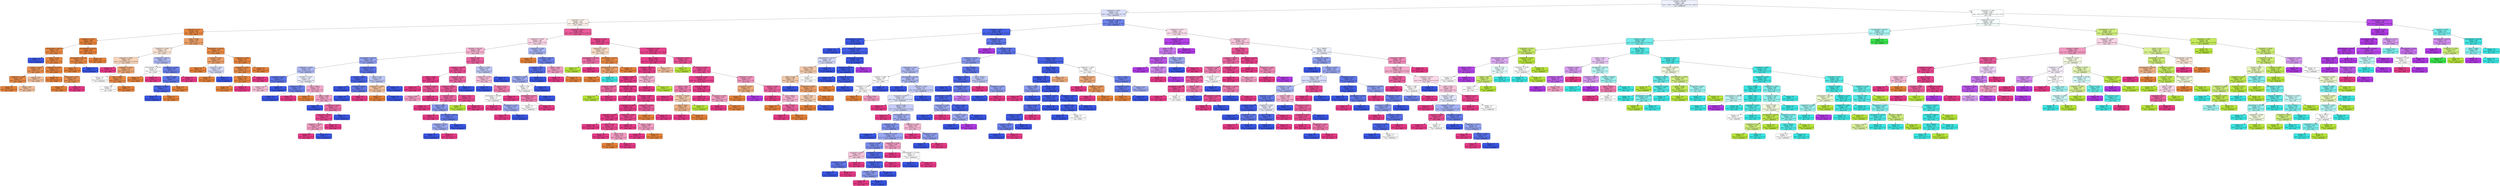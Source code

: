 digraph Tree {
node [shape=box, style="filled, rounded", color="black", fontname="helvetica"] ;
edge [fontname="helvetica"] ;
0 [label="perimeter <= 855.096\nentropy = 2.663\nsamples = 4255\nvalue = [1040.0, 709.0, 284.0, 804.0, 1728.0, 954.0, 1286.0]\nclass = DERMASON", fillcolor="#eff1fd"] ;
1 [label="shapefactor1 <= 0.007\nentropy = 1.773\nsamples = 2576\nvalue = [1024, 17, 0, 2, 1728, 176, 1173]\nclass = DERMASON", fillcolor="#dadffa"] ;
0 -> 1 [labeldistance=2.5, labelangle=45, headlabel="True"] ;
2 [label="aspectration <= 1.371\nentropy = 1.327\nsamples = 1248\nvalue = [996, 16, 0, 2, 112, 1, 873]\nclass = SEKER", fillcolor="#fcf1e9"] ;
1 -> 2 ;
3 [label="aspectration <= 1.31\nentropy = 0.294\nsamples = 592\nvalue = [948, 2, 0, 1, 20, 0, 16]\nclass = SEKER", fillcolor="#e68641"] ;
2 -> 3 ;
4 [label="shapefactor3 <= 0.778\nentropy = 0.062\nsamples = 493\nvalue = [822, 0, 0, 1, 3, 0, 1]\nclass = SEKER", fillcolor="#e5823a"] ;
3 -> 4 ;
5 [label="minoraxislength <= 186.172\nentropy = 0.344\nsamples = 52\nvalue = [81, 0, 0, 1, 2, 0, 1]\nclass = SEKER", fillcolor="#e68743"] ;
4 -> 5 ;
6 [label="entropy = 0.0\nsamples = 1\nvalue = [0, 0, 0, 0, 1, 0, 0]\nclass = DERMASON", fillcolor="#3956e5"] ;
5 -> 6 ;
7 [label="extent <= 0.749\nentropy = 0.279\nsamples = 51\nvalue = [81, 0, 0, 1, 1, 0, 1]\nclass = SEKER", fillcolor="#e68640"] ;
5 -> 7 ;
8 [label="roundness <= 0.953\nentropy = 0.614\nsamples = 10\nvalue = [16, 0, 0, 1, 1, 0, 0]\nclass = SEKER", fillcolor="#e89050"] ;
7 -> 8 ;
9 [label="shapefactor4 <= 0.998\nentropy = 0.353\nsamples = 8\nvalue = [14, 0, 0, 1, 0, 0, 0]\nclass = SEKER", fillcolor="#e78a47"] ;
8 -> 9 ;
10 [label="entropy = 0.0\nsamples = 6\nvalue = [12, 0, 0, 0, 0, 0, 0]\nclass = SEKER", fillcolor="#e58139"] ;
9 -> 10 ;
11 [label="entropy = 0.918\nsamples = 2\nvalue = [2, 0, 0, 1, 0, 0, 0]\nclass = SEKER", fillcolor="#f2c09c"] ;
9 -> 11 ;
12 [label="entropy = 0.918\nsamples = 2\nvalue = [2, 0, 0, 0, 1, 0, 0]\nclass = SEKER", fillcolor="#f2c09c"] ;
8 -> 12 ;
13 [label="shapefactor4 <= 0.999\nentropy = 0.113\nsamples = 41\nvalue = [65, 0, 0, 0, 0, 0, 1]\nclass = SEKER", fillcolor="#e5833c"] ;
7 -> 13 ;
14 [label="entropy = 0.0\nsamples = 35\nvalue = [57, 0, 0, 0, 0, 0, 0]\nclass = SEKER", fillcolor="#e58139"] ;
13 -> 14 ;
15 [label="shapefactor3 <= 0.774\nentropy = 0.503\nsamples = 6\nvalue = [8, 0, 0, 0, 0, 0, 1]\nclass = SEKER", fillcolor="#e89152"] ;
13 -> 15 ;
16 [label="entropy = 0.0\nsamples = 5\nvalue = [8, 0, 0, 0, 0, 0, 0]\nclass = SEKER", fillcolor="#e58139"] ;
15 -> 16 ;
17 [label="entropy = 0.0\nsamples = 1\nvalue = [0, 0, 0, 0, 0, 0, 1]\nclass = SIRA", fillcolor="#e53986"] ;
15 -> 17 ;
18 [label="minoraxislength <= 187.311\nentropy = 0.015\nsamples = 441\nvalue = [741, 0, 0, 0, 1, 0, 0]\nclass = SEKER", fillcolor="#e58139"] ;
4 -> 18 ;
19 [label="minoraxislength <= 187.289\nentropy = 0.297\nsamples = 13\nvalue = [18, 0, 0, 0, 1, 0, 0]\nclass = SEKER", fillcolor="#e68844"] ;
18 -> 19 ;
20 [label="entropy = 0.0\nsamples = 12\nvalue = [18, 0, 0, 0, 0, 0, 0]\nclass = SEKER", fillcolor="#e58139"] ;
19 -> 20 ;
21 [label="entropy = 0.0\nsamples = 1\nvalue = [0, 0, 0, 0, 1, 0, 0]\nclass = DERMASON", fillcolor="#3956e5"] ;
19 -> 21 ;
22 [label="entropy = 0.0\nsamples = 428\nvalue = [723, 0, 0, 0, 0, 0, 0]\nclass = SEKER", fillcolor="#e58139"] ;
18 -> 22 ;
23 [label="solidity <= 0.989\nentropy = 1.014\nsamples = 99\nvalue = [126, 2, 0, 0, 17, 0, 15]\nclass = SEKER", fillcolor="#eb9f68"] ;
3 -> 23 ;
24 [label="shapefactor2 <= 0.002\nentropy = 1.742\nsamples = 26\nvalue = [19, 2, 0, 0, 12, 0, 12]\nclass = SEKER", fillcolor="#f9e4d5"] ;
23 -> 24 ;
25 [label="compactness <= 0.856\nentropy = 1.472\nsamples = 14\nvalue = [14.0, 2.0, 0.0, 0.0, 1.0, 0.0, 8.0]\nclass = SEKER", fillcolor="#f6d3b9"] ;
24 -> 25 ;
26 [label="entropy = 0.0\nsamples = 3\nvalue = [0, 0, 0, 0, 0, 0, 6]\nclass = SIRA", fillcolor="#e53986"] ;
25 -> 26 ;
27 [label="shapefactor4 <= 0.995\nentropy = 1.232\nsamples = 11\nvalue = [14, 2, 0, 0, 1, 0, 2]\nclass = SEKER", fillcolor="#eda673"] ;
25 -> 27 ;
28 [label="entropy = 1.0\nsamples = 2\nvalue = [0, 2, 0, 0, 0, 0, 2]\nclass = BARBUNYA", fillcolor="#ffffff"] ;
27 -> 28 ;
29 [label="area <= 41246.0\nentropy = 0.353\nsamples = 9\nvalue = [14, 0, 0, 0, 1, 0, 0]\nclass = SEKER", fillcolor="#e78a47"] ;
27 -> 29 ;
30 [label="entropy = 1.0\nsamples = 2\nvalue = [1, 0, 0, 0, 1, 0, 0]\nclass = SEKER", fillcolor="#ffffff"] ;
29 -> 30 ;
31 [label="entropy = 0.0\nsamples = 7\nvalue = [13, 0, 0, 0, 0, 0, 0]\nclass = SEKER", fillcolor="#e58139"] ;
29 -> 31 ;
32 [label="convexarea <= 37257.0\nentropy = 1.439\nsamples = 12\nvalue = [5, 0, 0, 0, 11, 0, 4]\nclass = DERMASON", fillcolor="#b0bbf5"] ;
24 -> 32 ;
33 [label="minoraxislength <= 185.39\nentropy = 1.0\nsamples = 4\nvalue = [3, 0, 0, 0, 0, 0, 3]\nclass = SEKER", fillcolor="#ffffff"] ;
32 -> 33 ;
34 [label="entropy = 0.0\nsamples = 1\nvalue = [3, 0, 0, 0, 0, 0, 0]\nclass = SEKER", fillcolor="#e58139"] ;
33 -> 34 ;
35 [label="entropy = 0.0\nsamples = 3\nvalue = [0, 0, 0, 0, 0, 0, 3]\nclass = SIRA", fillcolor="#e53986"] ;
33 -> 35 ;
36 [label="shapefactor3 <= 0.756\nentropy = 0.946\nsamples = 8\nvalue = [2, 0, 0, 0, 11, 0, 1]\nclass = DERMASON", fillcolor="#6b80ec"] ;
32 -> 36 ;
37 [label="solidity <= 0.989\nentropy = 0.619\nsamples = 7\nvalue = [2, 0, 0, 0, 11, 0, 0]\nclass = DERMASON", fillcolor="#5d75ea"] ;
36 -> 37 ;
38 [label="perimeter <= 734.632\nentropy = 0.414\nsamples = 6\nvalue = [1, 0, 0, 0, 11, 0, 0]\nclass = DERMASON", fillcolor="#4b65e7"] ;
37 -> 38 ;
39 [label="entropy = 0.0\nsamples = 5\nvalue = [0, 0, 0, 0, 11, 0, 0]\nclass = DERMASON", fillcolor="#3956e5"] ;
38 -> 39 ;
40 [label="entropy = 0.0\nsamples = 1\nvalue = [1, 0, 0, 0, 0, 0, 0]\nclass = SEKER", fillcolor="#e58139"] ;
38 -> 40 ;
41 [label="entropy = 0.0\nsamples = 1\nvalue = [1, 0, 0, 0, 0, 0, 0]\nclass = SEKER", fillcolor="#e58139"] ;
37 -> 41 ;
42 [label="entropy = 0.0\nsamples = 1\nvalue = [0, 0, 0, 0, 0, 0, 1]\nclass = SIRA", fillcolor="#e53986"] ;
36 -> 42 ;
43 [label="equivdiameter <= 222.163\nentropy = 0.431\nsamples = 73\nvalue = [107, 0, 0, 0, 5, 0, 3]\nclass = SEKER", fillcolor="#e78a47"] ;
23 -> 43 ;
44 [label="roundness <= 0.937\nentropy = 0.722\nsamples = 17\nvalue = [20, 0, 0, 0, 5, 0, 0]\nclass = SEKER", fillcolor="#eca06a"] ;
43 -> 44 ;
45 [label="entropy = 0.0\nsamples = 9\nvalue = [16, 0, 0, 0, 0, 0, 0]\nclass = SEKER", fillcolor="#e58139"] ;
44 -> 45 ;
46 [label="eccentricity <= 0.661\nentropy = 0.991\nsamples = 8\nvalue = [4, 0, 0, 0, 5, 0, 0]\nclass = DERMASON", fillcolor="#d7ddfa"] ;
44 -> 46 ;
47 [label="entropy = 0.0\nsamples = 4\nvalue = [4, 0, 0, 0, 0, 0, 0]\nclass = SEKER", fillcolor="#e58139"] ;
46 -> 47 ;
48 [label="entropy = 0.0\nsamples = 4\nvalue = [0, 0, 0, 0, 5, 0, 0]\nclass = DERMASON", fillcolor="#3956e5"] ;
46 -> 48 ;
49 [label="compactness <= 0.863\nentropy = 0.211\nsamples = 56\nvalue = [87, 0, 0, 0, 0, 0, 3]\nclass = SEKER", fillcolor="#e68540"] ;
43 -> 49 ;
50 [label="compactness <= 0.863\nentropy = 0.384\nsamples = 25\nvalue = [37, 0, 0, 0, 0, 0, 3]\nclass = SEKER", fillcolor="#e78b49"] ;
49 -> 50 ;
51 [label="extent <= 0.797\nentropy = 0.176\nsamples = 23\nvalue = [37, 0, 0, 0, 0, 0, 1]\nclass = SEKER", fillcolor="#e6843e"] ;
50 -> 51 ;
52 [label="entropy = 0.0\nsamples = 22\nvalue = [37, 0, 0, 0, 0, 0, 0]\nclass = SEKER", fillcolor="#e58139"] ;
51 -> 52 ;
53 [label="entropy = 0.0\nsamples = 1\nvalue = [0, 0, 0, 0, 0, 0, 1]\nclass = SIRA", fillcolor="#e53986"] ;
51 -> 53 ;
54 [label="entropy = 0.0\nsamples = 2\nvalue = [0, 0, 0, 0, 0, 0, 2]\nclass = SIRA", fillcolor="#e53986"] ;
50 -> 54 ;
55 [label="entropy = 0.0\nsamples = 31\nvalue = [50, 0, 0, 0, 0, 0, 0]\nclass = SEKER", fillcolor="#e58139"] ;
49 -> 55 ;
56 [label="convexarea <= 42561.0\nentropy = 0.832\nsamples = 656\nvalue = [48.0, 14.0, 0.0, 1.0, 92.0, 1.0, 857.0]\nclass = SIRA", fillcolor="#e95b9a"] ;
2 -> 56 ;
57 [label="shapefactor4 <= 0.998\nentropy = 1.281\nsamples = 148\nvalue = [13, 1, 0, 0, 92, 0, 122]\nclass = SIRA", fillcolor="#f9d3e4"] ;
56 -> 57 ;
58 [label="perimeter <= 745.339\nentropy = 1.098\nsamples = 124\nvalue = [3, 1, 0, 0, 70, 0, 117]\nclass = SIRA", fillcolor="#f5b2d0"] ;
57 -> 58 ;
59 [label="equivdiameter <= 225.629\nentropy = 1.081\nsamples = 49\nvalue = [3, 0, 0, 0, 52, 0, 22]\nclass = DERMASON", fillcolor="#93a3f1"] ;
58 -> 59 ;
60 [label="compactness <= 0.833\nentropy = 1.059\nsamples = 36\nvalue = [1, 0, 0, 0, 36, 0, 21]\nclass = DERMASON", fillcolor="#afbaf4"] ;
59 -> 60 ;
61 [label="compactness <= 0.825\nentropy = 0.629\nsamples = 9\nvalue = [0, 0, 0, 0, 16, 0, 3]\nclass = DERMASON", fillcolor="#5e76ea"] ;
60 -> 61 ;
62 [label="entropy = 0.971\nsamples = 2\nvalue = [0, 0, 0, 0, 2, 0, 3]\nclass = SIRA", fillcolor="#f6bdd7"] ;
61 -> 62 ;
63 [label="entropy = 0.0\nsamples = 7\nvalue = [0, 0, 0, 0, 14, 0, 0]\nclass = DERMASON", fillcolor="#3956e5"] ;
61 -> 63 ;
64 [label="perimeter <= 727.012\nentropy = 1.144\nsamples = 27\nvalue = [1, 0, 0, 0, 20, 0, 18]\nclass = DERMASON", fillcolor="#eceffd"] ;
60 -> 64 ;
65 [label="shapefactor3 <= 0.727\nentropy = 0.722\nsamples = 11\nvalue = [0, 0, 0, 0, 12, 0, 3]\nclass = DERMASON", fillcolor="#6a80ec"] ;
64 -> 65 ;
66 [label="entropy = 0.0\nsamples = 10\nvalue = [0, 0, 0, 0, 12, 0, 0]\nclass = DERMASON", fillcolor="#3956e5"] ;
65 -> 66 ;
67 [label="entropy = 0.0\nsamples = 1\nvalue = [0, 0, 0, 0, 0, 0, 3]\nclass = SIRA", fillcolor="#e53986"] ;
65 -> 67 ;
68 [label="area <= 38002.5\nentropy = 1.143\nsamples = 16\nvalue = [1, 0, 0, 0, 8, 0, 15]\nclass = SIRA", fillcolor="#f4a8ca"] ;
64 -> 68 ;
69 [label="entropy = 0.0\nsamples = 1\nvalue = [1, 0, 0, 0, 0, 0, 0]\nclass = SEKER", fillcolor="#e58139"] ;
68 -> 69 ;
70 [label="solidity <= 0.986\nentropy = 0.932\nsamples = 15\nvalue = [0, 0, 0, 0, 8, 0, 15]\nclass = SIRA", fillcolor="#f3a3c7"] ;
68 -> 70 ;
71 [label="entropy = 0.0\nsamples = 3\nvalue = [0, 0, 0, 0, 4, 0, 0]\nclass = DERMASON", fillcolor="#3956e5"] ;
70 -> 71 ;
72 [label="compactness <= 0.851\nentropy = 0.742\nsamples = 12\nvalue = [0, 0, 0, 0, 4, 0, 15]\nclass = SIRA", fillcolor="#ec6ea6"] ;
70 -> 72 ;
73 [label="shapefactor2 <= 0.002\nentropy = 0.337\nsamples = 11\nvalue = [0, 0, 0, 0, 1, 0, 15]\nclass = SIRA", fillcolor="#e7468e"] ;
72 -> 73 ;
74 [label="shapefactor1 <= 0.007\nentropy = 0.918\nsamples = 3\nvalue = [0, 0, 0, 0, 1, 0, 2]\nclass = SIRA", fillcolor="#f29cc2"] ;
73 -> 74 ;
75 [label="entropy = 0.0\nsamples = 2\nvalue = [0, 0, 0, 0, 0, 0, 2]\nclass = SIRA", fillcolor="#e53986"] ;
74 -> 75 ;
76 [label="entropy = 0.0\nsamples = 1\nvalue = [0, 0, 0, 0, 1, 0, 0]\nclass = DERMASON", fillcolor="#3956e5"] ;
74 -> 76 ;
77 [label="entropy = 0.0\nsamples = 8\nvalue = [0, 0, 0, 0, 0, 0, 13]\nclass = SIRA", fillcolor="#e53986"] ;
73 -> 77 ;
78 [label="entropy = 0.0\nsamples = 1\nvalue = [0, 0, 0, 0, 3, 0, 0]\nclass = DERMASON", fillcolor="#3956e5"] ;
72 -> 78 ;
79 [label="perimeter <= 741.352\nentropy = 0.774\nsamples = 13\nvalue = [2, 0, 0, 0, 16, 0, 1]\nclass = DERMASON", fillcolor="#5c74ea"] ;
59 -> 79 ;
80 [label="roundness <= 0.932\nentropy = 0.371\nsamples = 9\nvalue = [0, 0, 0, 0, 13, 0, 1]\nclass = DERMASON", fillcolor="#4863e7"] ;
79 -> 80 ;
81 [label="entropy = 0.0\nsamples = 6\nvalue = [0, 0, 0, 0, 8, 0, 0]\nclass = DERMASON", fillcolor="#3956e5"] ;
80 -> 81 ;
82 [label="perimeter <= 738.417\nentropy = 0.65\nsamples = 3\nvalue = [0, 0, 0, 0, 5, 0, 1]\nclass = DERMASON", fillcolor="#6178ea"] ;
80 -> 82 ;
83 [label="entropy = 0.0\nsamples = 2\nvalue = [0, 0, 0, 0, 5, 0, 0]\nclass = DERMASON", fillcolor="#3956e5"] ;
82 -> 83 ;
84 [label="entropy = 0.0\nsamples = 1\nvalue = [0, 0, 0, 0, 0, 0, 1]\nclass = SIRA", fillcolor="#e53986"] ;
82 -> 84 ;
85 [label="extent <= 0.797\nentropy = 0.971\nsamples = 4\nvalue = [2, 0, 0, 0, 3, 0, 0]\nclass = DERMASON", fillcolor="#bdc7f6"] ;
79 -> 85 ;
86 [label="shapefactor4 <= 0.998\nentropy = 0.918\nsamples = 3\nvalue = [2, 0, 0, 0, 1, 0, 0]\nclass = SEKER", fillcolor="#f2c09c"] ;
85 -> 86 ;
87 [label="entropy = 0.0\nsamples = 2\nvalue = [2, 0, 0, 0, 0, 0, 0]\nclass = SEKER", fillcolor="#e58139"] ;
86 -> 87 ;
88 [label="entropy = 0.0\nsamples = 1\nvalue = [0, 0, 0, 0, 1, 0, 0]\nclass = DERMASON", fillcolor="#3956e5"] ;
86 -> 88 ;
89 [label="entropy = 0.0\nsamples = 1\nvalue = [0, 0, 0, 0, 2, 0, 0]\nclass = DERMASON", fillcolor="#3956e5"] ;
85 -> 89 ;
90 [label="solidity <= 0.99\nentropy = 0.7\nsamples = 75\nvalue = [0, 1, 0, 0, 18, 0, 95]\nclass = SIRA", fillcolor="#ea609e"] ;
58 -> 90 ;
91 [label="perimeter <= 759.46\nentropy = 0.52\nsamples = 64\nvalue = [0, 1, 0, 0, 9, 0, 89]\nclass = SIRA", fillcolor="#e84f93"] ;
90 -> 91 ;
92 [label="solidity <= 0.989\nentropy = 0.135\nsamples = 30\nvalue = [0, 0, 0, 0, 1, 0, 52]\nclass = SIRA", fillcolor="#e63d88"] ;
91 -> 92 ;
93 [label="entropy = 0.0\nsamples = 23\nvalue = [0, 0, 0, 0, 0, 0, 44]\nclass = SIRA", fillcolor="#e53986"] ;
92 -> 93 ;
94 [label="convexarea <= 41057.0\nentropy = 0.503\nsamples = 7\nvalue = [0, 0, 0, 0, 1, 0, 8]\nclass = SIRA", fillcolor="#e85295"] ;
92 -> 94 ;
95 [label="entropy = 0.918\nsamples = 2\nvalue = [0, 0, 0, 0, 1, 0, 2]\nclass = SIRA", fillcolor="#f29cc2"] ;
94 -> 95 ;
96 [label="entropy = 0.0\nsamples = 5\nvalue = [0, 0, 0, 0, 0, 0, 6]\nclass = SIRA", fillcolor="#e53986"] ;
94 -> 96 ;
97 [label="shapefactor2 <= 0.002\nentropy = 0.812\nsamples = 34\nvalue = [0, 1, 0, 0, 8, 0, 37]\nclass = SIRA", fillcolor="#eb68a3"] ;
91 -> 97 ;
98 [label="shapefactor4 <= 0.996\nentropy = 0.674\nsamples = 32\nvalue = [0, 1, 0, 0, 5, 0, 37]\nclass = SIRA", fillcolor="#e95899"] ;
97 -> 98 ;
99 [label="roundness <= 0.9\nentropy = 0.663\nsamples = 21\nvalue = [0, 0, 0, 0, 5, 0, 24]\nclass = SIRA", fillcolor="#ea629f"] ;
98 -> 99 ;
100 [label="entropy = 0.0\nsamples = 15\nvalue = [0, 0, 0, 0, 0, 0, 22]\nclass = SIRA", fillcolor="#e53986"] ;
99 -> 100 ;
101 [label="extent <= 0.696\nentropy = 0.863\nsamples = 6\nvalue = [0, 0, 0, 0, 5, 0, 2]\nclass = DERMASON", fillcolor="#889aef"] ;
99 -> 101 ;
102 [label="entropy = 0.0\nsamples = 1\nvalue = [0, 0, 0, 0, 0, 0, 1]\nclass = SIRA", fillcolor="#e53986"] ;
101 -> 102 ;
103 [label="minoraxislength <= 188.964\nentropy = 0.65\nsamples = 5\nvalue = [0, 0, 0, 0, 5, 0, 1]\nclass = DERMASON", fillcolor="#6178ea"] ;
101 -> 103 ;
104 [label="shapefactor3 <= 0.655\nentropy = 0.918\nsamples = 3\nvalue = [0, 0, 0, 0, 2, 0, 1]\nclass = DERMASON", fillcolor="#9caaf2"] ;
103 -> 104 ;
105 [label="entropy = 0.0\nsamples = 2\nvalue = [0, 0, 0, 0, 2, 0, 0]\nclass = DERMASON", fillcolor="#3956e5"] ;
104 -> 105 ;
106 [label="entropy = 0.0\nsamples = 1\nvalue = [0, 0, 0, 0, 0, 0, 1]\nclass = SIRA", fillcolor="#e53986"] ;
104 -> 106 ;
107 [label="entropy = 0.0\nsamples = 2\nvalue = [0, 0, 0, 0, 3, 0, 0]\nclass = DERMASON", fillcolor="#3956e5"] ;
103 -> 107 ;
108 [label="extent <= 0.711\nentropy = 0.371\nsamples = 11\nvalue = [0, 1, 0, 0, 0, 0, 13]\nclass = SIRA", fillcolor="#e7488f"] ;
98 -> 108 ;
109 [label="entropy = 0.0\nsamples = 1\nvalue = [0, 1, 0, 0, 0, 0, 0]\nclass = BARBUNYA", fillcolor="#b7e539"] ;
108 -> 109 ;
110 [label="entropy = 0.0\nsamples = 10\nvalue = [0, 0, 0, 0, 0, 0, 13]\nclass = SIRA", fillcolor="#e53986"] ;
108 -> 110 ;
111 [label="entropy = 0.0\nsamples = 2\nvalue = [0, 0, 0, 0, 3, 0, 0]\nclass = DERMASON", fillcolor="#3956e5"] ;
97 -> 111 ;
112 [label="roundness <= 0.926\nentropy = 0.971\nsamples = 11\nvalue = [0, 0, 0, 0, 9, 0, 6]\nclass = DERMASON", fillcolor="#bdc7f6"] ;
90 -> 112 ;
113 [label="shapefactor4 <= 0.995\nentropy = 0.971\nsamples = 9\nvalue = [0, 0, 0, 0, 4, 0, 6]\nclass = SIRA", fillcolor="#f6bdd7"] ;
112 -> 113 ;
114 [label="entropy = 0.0\nsamples = 2\nvalue = [0, 0, 0, 0, 2, 0, 0]\nclass = DERMASON", fillcolor="#3956e5"] ;
113 -> 114 ;
115 [label="extent <= 0.773\nentropy = 0.811\nsamples = 7\nvalue = [0, 0, 0, 0, 2, 0, 6]\nclass = SIRA", fillcolor="#ee7bae"] ;
113 -> 115 ;
116 [label="equivdiameter <= 228.869\nentropy = 1.0\nsamples = 4\nvalue = [0, 0, 0, 0, 2, 0, 2]\nclass = DERMASON", fillcolor="#ffffff"] ;
115 -> 116 ;
117 [label="entropy = 0.0\nsamples = 1\nvalue = [0, 0, 0, 0, 0, 0, 1]\nclass = SIRA", fillcolor="#e53986"] ;
116 -> 117 ;
118 [label="shapefactor4 <= 0.997\nentropy = 0.918\nsamples = 3\nvalue = [0, 0, 0, 0, 2, 0, 1]\nclass = DERMASON", fillcolor="#9caaf2"] ;
116 -> 118 ;
119 [label="entropy = 0.0\nsamples = 1\nvalue = [0, 0, 0, 0, 0, 0, 1]\nclass = SIRA", fillcolor="#e53986"] ;
118 -> 119 ;
120 [label="entropy = 0.0\nsamples = 2\nvalue = [0, 0, 0, 0, 2, 0, 0]\nclass = DERMASON", fillcolor="#3956e5"] ;
118 -> 120 ;
121 [label="entropy = 0.0\nsamples = 3\nvalue = [0, 0, 0, 0, 0, 0, 4]\nclass = SIRA", fillcolor="#e53986"] ;
115 -> 121 ;
122 [label="entropy = 0.0\nsamples = 2\nvalue = [0, 0, 0, 0, 5, 0, 0]\nclass = DERMASON", fillcolor="#3956e5"] ;
112 -> 122 ;
123 [label="aspectration <= 1.398\nentropy = 1.346\nsamples = 24\nvalue = [10, 0, 0, 0, 22, 0, 5]\nclass = DERMASON", fillcolor="#a7b4f3"] ;
57 -> 123 ;
124 [label="entropy = 0.0\nsamples = 7\nvalue = [9, 0, 0, 0, 0, 0, 0]\nclass = SEKER", fillcolor="#e58139"] ;
123 -> 124 ;
125 [label="convexarea <= 42317.0\nentropy = 0.889\nsamples = 17\nvalue = [1, 0, 0, 0, 22, 0, 5]\nclass = DERMASON", fillcolor="#6d82ec"] ;
123 -> 125 ;
126 [label="roundness <= 0.92\nentropy = 0.529\nsamples = 14\nvalue = [0, 0, 0, 0, 22, 0, 3]\nclass = DERMASON", fillcolor="#546de9"] ;
125 -> 126 ;
127 [label="shapefactor1 <= 0.007\nentropy = 0.918\nsamples = 6\nvalue = [0, 0, 0, 0, 6, 0, 3]\nclass = DERMASON", fillcolor="#9caaf2"] ;
126 -> 127 ;
128 [label="solidity <= 0.991\nentropy = 1.0\nsamples = 5\nvalue = [0, 0, 0, 0, 3, 0, 3]\nclass = DERMASON", fillcolor="#ffffff"] ;
127 -> 128 ;
129 [label="equivdiameter <= 226.913\nentropy = 0.811\nsamples = 4\nvalue = [0, 0, 0, 0, 1, 0, 3]\nclass = SIRA", fillcolor="#ee7bae"] ;
128 -> 129 ;
130 [label="entropy = 1.0\nsamples = 2\nvalue = [0, 0, 0, 0, 1, 0, 1]\nclass = DERMASON", fillcolor="#ffffff"] ;
129 -> 130 ;
131 [label="entropy = 0.0\nsamples = 2\nvalue = [0, 0, 0, 0, 0, 0, 2]\nclass = SIRA", fillcolor="#e53986"] ;
129 -> 131 ;
132 [label="entropy = 0.0\nsamples = 1\nvalue = [0, 0, 0, 0, 2, 0, 0]\nclass = DERMASON", fillcolor="#3956e5"] ;
128 -> 132 ;
133 [label="entropy = 0.0\nsamples = 1\nvalue = [0, 0, 0, 0, 3, 0, 0]\nclass = DERMASON", fillcolor="#3956e5"] ;
127 -> 133 ;
134 [label="entropy = 0.0\nsamples = 8\nvalue = [0, 0, 0, 0, 16, 0, 0]\nclass = DERMASON", fillcolor="#3956e5"] ;
126 -> 134 ;
135 [label="solidity <= 0.991\nentropy = 0.918\nsamples = 3\nvalue = [1, 0, 0, 0, 0, 0, 2]\nclass = SIRA", fillcolor="#f29cc2"] ;
125 -> 135 ;
136 [label="entropy = 0.0\nsamples = 2\nvalue = [0, 0, 0, 0, 0, 0, 2]\nclass = SIRA", fillcolor="#e53986"] ;
135 -> 136 ;
137 [label="entropy = 0.0\nsamples = 1\nvalue = [1, 0, 0, 0, 0, 0, 0]\nclass = SEKER", fillcolor="#e58139"] ;
135 -> 137 ;
138 [label="shapefactor1 <= 0.006\nentropy = 0.411\nsamples = 508\nvalue = [35, 13, 0, 1, 0, 1, 735]\nclass = SIRA", fillcolor="#e7468e"] ;
56 -> 138 ;
139 [label="shapefactor4 <= 0.997\nentropy = 1.491\nsamples = 21\nvalue = [17, 3, 0, 1, 0, 0, 11]\nclass = SEKER", fillcolor="#f8dbc6"] ;
138 -> 139 ;
140 [label="majoraxislength <= 294.671\nentropy = 0.75\nsamples = 10\nvalue = [0, 3, 0, 0, 0, 0, 11]\nclass = SIRA", fillcolor="#ec6fa7"] ;
139 -> 140 ;
141 [label="entropy = 0.0\nsamples = 1\nvalue = [0, 3, 0, 0, 0, 0, 0]\nclass = BARBUNYA", fillcolor="#b7e539"] ;
140 -> 141 ;
142 [label="entropy = 0.0\nsamples = 9\nvalue = [0, 0, 0, 0, 0, 0, 11]\nclass = SIRA", fillcolor="#e53986"] ;
140 -> 142 ;
143 [label="equivdiameter <= 250.515\nentropy = 0.31\nsamples = 11\nvalue = [17, 0, 0, 1, 0, 0, 0]\nclass = SEKER", fillcolor="#e78845"] ;
139 -> 143 ;
144 [label="majoraxislength <= 297.673\nentropy = 0.722\nsamples = 4\nvalue = [4, 0, 0, 1, 0, 0, 0]\nclass = SEKER", fillcolor="#eca06a"] ;
143 -> 144 ;
145 [label="entropy = 0.0\nsamples = 3\nvalue = [4, 0, 0, 0, 0, 0, 0]\nclass = SEKER", fillcolor="#e58139"] ;
144 -> 145 ;
146 [label="entropy = 0.0\nsamples = 1\nvalue = [0, 0, 0, 1, 0, 0, 0]\nclass = CALI", fillcolor="#39e5e2"] ;
144 -> 146 ;
147 [label="entropy = 0.0\nsamples = 7\nvalue = [13, 0, 0, 0, 0, 0, 0]\nclass = SEKER", fillcolor="#e58139"] ;
143 -> 147 ;
148 [label="compactness <= 0.815\nentropy = 0.279\nsamples = 487\nvalue = [18.0, 10.0, 0.0, 0.0, 0.0, 1.0, 724.0]\nclass = SIRA", fillcolor="#e6418b"] ;
138 -> 148 ;
149 [label="area <= 51288.0\nentropy = 0.142\nsamples = 380\nvalue = [6.0, 4.0, 0.0, 0.0, 0.0, 0.0, 571.0]\nclass = SIRA", fillcolor="#e53c88"] ;
148 -> 149 ;
150 [label="perimeter <= 853.435\nentropy = 0.119\nsamples = 378\nvalue = [4, 4, 0, 0, 0, 0, 570]\nclass = SIRA", fillcolor="#e53c88"] ;
149 -> 150 ;
151 [label="roundness <= 0.836\nentropy = 0.079\nsamples = 372\nvalue = [4, 1, 0, 0, 0, 0, 565]\nclass = SIRA", fillcolor="#e53b87"] ;
150 -> 151 ;
152 [label="convexarea <= 45267.0\nentropy = 0.722\nsamples = 4\nvalue = [0, 1, 0, 0, 0, 0, 4]\nclass = SIRA", fillcolor="#ec6aa4"] ;
151 -> 152 ;
153 [label="entropy = 0.0\nsamples = 1\nvalue = [0, 1, 0, 0, 0, 0, 0]\nclass = BARBUNYA", fillcolor="#b7e539"] ;
152 -> 153 ;
154 [label="entropy = 0.0\nsamples = 3\nvalue = [0, 0, 0, 0, 0, 0, 4]\nclass = SIRA", fillcolor="#e53986"] ;
152 -> 154 ;
155 [label="minoraxislength <= 191.402\nentropy = 0.061\nsamples = 368\nvalue = [4, 0, 0, 0, 0, 0, 561]\nclass = SIRA", fillcolor="#e53a87"] ;
151 -> 155 ;
156 [label="entropy = 0.0\nsamples = 155\nvalue = [0, 0, 0, 0, 0, 0, 230]\nclass = SIRA", fillcolor="#e53986"] ;
155 -> 156 ;
157 [label="roundness <= 0.914\nentropy = 0.093\nsamples = 213\nvalue = [4, 0, 0, 0, 0, 0, 331]\nclass = SIRA", fillcolor="#e53b87"] ;
155 -> 157 ;
158 [label="aspectration <= 1.655\nentropy = 0.075\nsamples = 209\nvalue = [3, 0, 0, 0, 0, 0, 325]\nclass = SIRA", fillcolor="#e53b87"] ;
157 -> 158 ;
159 [label="shapefactor1 <= 0.007\nentropy = 0.033\nsamples = 191\nvalue = [1, 0, 0, 0, 0, 0, 296]\nclass = SIRA", fillcolor="#e53a86"] ;
158 -> 159 ;
160 [label="entropy = 0.0\nsamples = 180\nvalue = [0, 0, 0, 0, 0, 0, 284]\nclass = SIRA", fillcolor="#e53986"] ;
159 -> 160 ;
161 [label="extent <= 0.779\nentropy = 0.391\nsamples = 11\nvalue = [1, 0, 0, 0, 0, 0, 12]\nclass = SIRA", fillcolor="#e74990"] ;
159 -> 161 ;
162 [label="entropy = 0.0\nsamples = 8\nvalue = [0, 0, 0, 0, 0, 0, 10]\nclass = SIRA", fillcolor="#e53986"] ;
161 -> 162 ;
163 [label="extent <= 0.79\nentropy = 0.918\nsamples = 3\nvalue = [1, 0, 0, 0, 0, 0, 2]\nclass = SIRA", fillcolor="#f29cc2"] ;
161 -> 163 ;
164 [label="entropy = 0.0\nsamples = 1\nvalue = [1, 0, 0, 0, 0, 0, 0]\nclass = SEKER", fillcolor="#e58139"] ;
163 -> 164 ;
165 [label="entropy = 0.0\nsamples = 2\nvalue = [0, 0, 0, 0, 0, 0, 2]\nclass = SIRA", fillcolor="#e53986"] ;
163 -> 165 ;
166 [label="shapefactor2 <= 0.001\nentropy = 0.345\nsamples = 18\nvalue = [2, 0, 0, 0, 0, 0, 29]\nclass = SIRA", fillcolor="#e7478e"] ;
158 -> 166 ;
167 [label="entropy = 0.0\nsamples = 13\nvalue = [0, 0, 0, 0, 0, 0, 25]\nclass = SIRA", fillcolor="#e53986"] ;
166 -> 167 ;
168 [label="solidity <= 0.989\nentropy = 0.918\nsamples = 5\nvalue = [2, 0, 0, 0, 0, 0, 4]\nclass = SIRA", fillcolor="#f29cc2"] ;
166 -> 168 ;
169 [label="entropy = 0.0\nsamples = 3\nvalue = [0, 0, 0, 0, 0, 0, 4]\nclass = SIRA", fillcolor="#e53986"] ;
168 -> 169 ;
170 [label="entropy = 0.0\nsamples = 2\nvalue = [2, 0, 0, 0, 0, 0, 0]\nclass = SEKER", fillcolor="#e58139"] ;
168 -> 170 ;
171 [label="shapefactor2 <= 0.002\nentropy = 0.592\nsamples = 4\nvalue = [1, 0, 0, 0, 0, 0, 6]\nclass = SIRA", fillcolor="#e95a9a"] ;
157 -> 171 ;
172 [label="entropy = 0.0\nsamples = 1\nvalue = [1, 0, 0, 0, 0, 0, 0]\nclass = SEKER", fillcolor="#e58139"] ;
171 -> 172 ;
173 [label="entropy = 0.0\nsamples = 3\nvalue = [0, 0, 0, 0, 0, 0, 6]\nclass = SIRA", fillcolor="#e53986"] ;
171 -> 173 ;
174 [label="compactness <= 0.796\nentropy = 0.954\nsamples = 6\nvalue = [0, 3, 0, 0, 0, 0, 5]\nclass = SIRA", fillcolor="#f5b0cf"] ;
150 -> 174 ;
175 [label="entropy = 0.0\nsamples = 5\nvalue = [0, 0, 0, 0, 0, 0, 5]\nclass = SIRA", fillcolor="#e53986"] ;
174 -> 175 ;
176 [label="entropy = 0.0\nsamples = 1\nvalue = [0, 3, 0, 0, 0, 0, 0]\nclass = BARBUNYA", fillcolor="#b7e539"] ;
174 -> 176 ;
177 [label="entropy = 0.918\nsamples = 2\nvalue = [2, 0, 0, 0, 0, 0, 1]\nclass = SEKER", fillcolor="#f2c09c"] ;
149 -> 177 ;
178 [label="compactness <= 0.815\nentropy = 0.63\nsamples = 107\nvalue = [12, 6, 0, 0, 0, 1, 153]\nclass = SIRA", fillcolor="#e85194"] ;
148 -> 178 ;
179 [label="entropy = 0.0\nsamples = 1\nvalue = [0, 4, 0, 0, 0, 0, 0]\nclass = BARBUNYA", fillcolor="#b7e539"] ;
178 -> 179 ;
180 [label="roundness <= 0.919\nentropy = 0.515\nsamples = 106\nvalue = [12, 2, 0, 0, 0, 1, 153]\nclass = SIRA", fillcolor="#e84c92"] ;
178 -> 180 ;
181 [label="aspectration <= 1.434\nentropy = 0.349\nsamples = 91\nvalue = [6.0, 2.0, 0.0, 0.0, 0.0, 0.0, 139.0]\nclass = SIRA", fillcolor="#e6448d"] ;
180 -> 181 ;
182 [label="extent <= 0.766\nentropy = 1.097\nsamples = 15\nvalue = [5, 2, 0, 0, 0, 0, 18]\nclass = SIRA", fillcolor="#ee7eb0"] ;
181 -> 182 ;
183 [label="entropy = 0.0\nsamples = 9\nvalue = [0, 0, 0, 0, 0, 0, 16]\nclass = SIRA", fillcolor="#e53986"] ;
182 -> 183 ;
184 [label="perimeter <= 810.464\nentropy = 1.436\nsamples = 6\nvalue = [5, 2, 0, 0, 0, 0, 2]\nclass = SEKER", fillcolor="#f4c9aa"] ;
182 -> 184 ;
185 [label="solidity <= 0.987\nentropy = 0.863\nsamples = 4\nvalue = [5, 0, 0, 0, 0, 0, 2]\nclass = SEKER", fillcolor="#efb388"] ;
184 -> 185 ;
186 [label="entropy = 0.0\nsamples = 2\nvalue = [0, 0, 0, 0, 0, 0, 2]\nclass = SIRA", fillcolor="#e53986"] ;
185 -> 186 ;
187 [label="entropy = 0.0\nsamples = 2\nvalue = [5, 0, 0, 0, 0, 0, 0]\nclass = SEKER", fillcolor="#e58139"] ;
185 -> 187 ;
188 [label="entropy = 0.0\nsamples = 2\nvalue = [0, 2, 0, 0, 0, 0, 0]\nclass = BARBUNYA", fillcolor="#b7e539"] ;
184 -> 188 ;
189 [label="perimeter <= 833.255\nentropy = 0.069\nsamples = 76\nvalue = [1, 0, 0, 0, 0, 0, 121]\nclass = SIRA", fillcolor="#e53b87"] ;
181 -> 189 ;
190 [label="entropy = 0.0\nsamples = 73\nvalue = [0, 0, 0, 0, 0, 0, 119]\nclass = SIRA", fillcolor="#e53986"] ;
189 -> 190 ;
191 [label="compactness <= 0.825\nentropy = 0.918\nsamples = 3\nvalue = [1, 0, 0, 0, 0, 0, 2]\nclass = SIRA", fillcolor="#f29cc2"] ;
189 -> 191 ;
192 [label="entropy = 0.0\nsamples = 2\nvalue = [0, 0, 0, 0, 0, 0, 2]\nclass = SIRA", fillcolor="#e53986"] ;
191 -> 192 ;
193 [label="entropy = 0.0\nsamples = 1\nvalue = [1, 0, 0, 0, 0, 0, 0]\nclass = SEKER", fillcolor="#e58139"] ;
191 -> 193 ;
194 [label="compactness <= 0.825\nentropy = 1.116\nsamples = 15\nvalue = [6, 0, 0, 0, 0, 1, 14]\nclass = SIRA", fillcolor="#f195be"] ;
180 -> 194 ;
195 [label="eccentricity <= 0.744\nentropy = 0.811\nsamples = 4\nvalue = [3, 0, 0, 0, 0, 1, 0]\nclass = SEKER", fillcolor="#eeab7b"] ;
194 -> 195 ;
196 [label="entropy = 0.0\nsamples = 3\nvalue = [3, 0, 0, 0, 0, 0, 0]\nclass = SEKER", fillcolor="#e58139"] ;
195 -> 196 ;
197 [label="entropy = 0.0\nsamples = 1\nvalue = [0, 0, 0, 0, 0, 1, 0]\nclass = HOROZ", fillcolor="#b139e5"] ;
195 -> 197 ;
198 [label="roundness <= 0.923\nentropy = 0.672\nsamples = 11\nvalue = [3, 0, 0, 0, 0, 0, 14]\nclass = SIRA", fillcolor="#eb63a0"] ;
194 -> 198 ;
199 [label="entropy = 0.0\nsamples = 4\nvalue = [0, 0, 0, 0, 0, 0, 9]\nclass = SIRA", fillcolor="#e53986"] ;
198 -> 199 ;
200 [label="area <= 42881.0\nentropy = 0.954\nsamples = 7\nvalue = [3, 0, 0, 0, 0, 0, 5]\nclass = SIRA", fillcolor="#f5b0cf"] ;
198 -> 200 ;
201 [label="entropy = 0.0\nsamples = 2\nvalue = [2, 0, 0, 0, 0, 0, 0]\nclass = SEKER", fillcolor="#e58139"] ;
200 -> 201 ;
202 [label="area <= 47813.5\nentropy = 0.65\nsamples = 5\nvalue = [1, 0, 0, 0, 0, 0, 5]\nclass = SIRA", fillcolor="#ea619e"] ;
200 -> 202 ;
203 [label="entropy = 0.0\nsamples = 4\nvalue = [0, 0, 0, 0, 0, 0, 5]\nclass = SIRA", fillcolor="#e53986"] ;
202 -> 203 ;
204 [label="entropy = 0.0\nsamples = 1\nvalue = [1, 0, 0, 0, 0, 0, 0]\nclass = SEKER", fillcolor="#e58139"] ;
202 -> 204 ;
205 [label="equivdiameter <= 218.282\nentropy = 1.082\nsamples = 1328\nvalue = [28, 1, 0, 0, 1616, 175, 300]\nclass = DERMASON", fillcolor="#7085ec"] ;
1 -> 205 ;
206 [label="convexarea <= 33796.5\nentropy = 0.446\nsamples = 981\nvalue = [28.0, 0.0, 0.0, 0.0, 1448.0, 15.0, 61.0]\nclass = DERMASON", fillcolor="#4762e7"] ;
205 -> 206 ;
207 [label="equivdiameter <= 196.953\nentropy = 0.13\nsamples = 666\nvalue = [15, 0, 0, 0, 1036, 1, 1]\nclass = DERMASON", fillcolor="#3c59e5"] ;
206 -> 207 ;
208 [label="entropy = 0.0\nsamples = 419\nvalue = [0, 0, 0, 0, 659, 0, 0]\nclass = DERMASON", fillcolor="#3956e5"] ;
207 -> 208 ;
209 [label="shapefactor1 <= 0.007\nentropy = 0.284\nsamples = 247\nvalue = [15.0, 0.0, 0.0, 0.0, 377.0, 1.0, 1.0]\nclass = DERMASON", fillcolor="#425ee6"] ;
207 -> 209 ;
210 [label="majoraxislength <= 236.354\nentropy = 1.161\nsamples = 23\nvalue = [13, 0, 0, 0, 17, 0, 1]\nclass = DERMASON", fillcolor="#d3d9f9"] ;
209 -> 210 ;
211 [label="area <= 32853.0\nentropy = 1.166\nsamples = 16\nvalue = [13, 0, 0, 0, 7, 0, 1]\nclass = SEKER", fillcolor="#f4c9aa"] ;
210 -> 211 ;
212 [label="extent <= 0.745\nentropy = 0.949\nsamples = 14\nvalue = [12, 0, 0, 0, 7, 0, 0]\nclass = SEKER", fillcolor="#f4caac"] ;
211 -> 212 ;
213 [label="entropy = 0.0\nsamples = 4\nvalue = [0, 0, 0, 0, 4, 0, 0]\nclass = DERMASON", fillcolor="#3956e5"] ;
212 -> 213 ;
214 [label="shapefactor4 <= 0.999\nentropy = 0.722\nsamples = 10\nvalue = [12, 0, 0, 0, 3, 0, 0]\nclass = SEKER", fillcolor="#eca06a"] ;
212 -> 214 ;
215 [label="extent <= 0.79\nentropy = 0.954\nsamples = 6\nvalue = [5, 0, 0, 0, 3, 0, 0]\nclass = SEKER", fillcolor="#f5cdb0"] ;
214 -> 215 ;
216 [label="entropy = 0.0\nsamples = 4\nvalue = [5, 0, 0, 0, 0, 0, 0]\nclass = SEKER", fillcolor="#e58139"] ;
215 -> 216 ;
217 [label="entropy = 0.0\nsamples = 2\nvalue = [0, 0, 0, 0, 3, 0, 0]\nclass = DERMASON", fillcolor="#3956e5"] ;
215 -> 217 ;
218 [label="entropy = 0.0\nsamples = 4\nvalue = [7, 0, 0, 0, 0, 0, 0]\nclass = SEKER", fillcolor="#e58139"] ;
214 -> 218 ;
219 [label="entropy = 1.0\nsamples = 2\nvalue = [1, 0, 0, 0, 0, 0, 1]\nclass = SEKER", fillcolor="#ffffff"] ;
211 -> 219 ;
220 [label="entropy = 0.0\nsamples = 7\nvalue = [0, 0, 0, 0, 10, 0, 0]\nclass = DERMASON", fillcolor="#3956e5"] ;
210 -> 220 ;
221 [label="majoraxislength <= 275.228\nentropy = 0.077\nsamples = 224\nvalue = [2, 0, 0, 0, 360, 1, 0]\nclass = DERMASON", fillcolor="#3b57e5"] ;
209 -> 221 ;
222 [label="shapefactor3 <= 0.719\nentropy = 0.049\nsamples = 223\nvalue = [2, 0, 0, 0, 360, 0, 0]\nclass = DERMASON", fillcolor="#3a57e5"] ;
221 -> 222 ;
223 [label="entropy = 0.0\nsamples = 194\nvalue = [0, 0, 0, 0, 319, 0, 0]\nclass = DERMASON", fillcolor="#3956e5"] ;
222 -> 223 ;
224 [label="shapefactor3 <= 0.72\nentropy = 0.271\nsamples = 29\nvalue = [2, 0, 0, 0, 41, 0, 0]\nclass = DERMASON", fillcolor="#435ee6"] ;
222 -> 224 ;
225 [label="entropy = 0.0\nsamples = 1\nvalue = [2, 0, 0, 0, 0, 0, 0]\nclass = SEKER", fillcolor="#e58139"] ;
224 -> 225 ;
226 [label="entropy = 0.0\nsamples = 28\nvalue = [0, 0, 0, 0, 41, 0, 0]\nclass = DERMASON", fillcolor="#3956e5"] ;
224 -> 226 ;
227 [label="entropy = 0.0\nsamples = 1\nvalue = [0, 0, 0, 0, 0, 1, 0]\nclass = HOROZ", fillcolor="#b139e5"] ;
221 -> 227 ;
228 [label="shapefactor3 <= 0.56\nentropy = 0.877\nsamples = 315\nvalue = [13, 0, 0, 0, 412, 14, 60]\nclass = DERMASON", fillcolor="#6077ea"] ;
206 -> 228 ;
229 [label="entropy = 0.0\nsamples = 7\nvalue = [0, 0, 0, 0, 0, 10, 0]\nclass = HOROZ", fillcolor="#b139e5"] ;
228 -> 229 ;
230 [label="roundness <= 0.903\nentropy = 0.775\nsamples = 308\nvalue = [13, 0, 0, 0, 412, 4, 60]\nclass = DERMASON", fillcolor="#5d74ea"] ;
228 -> 230 ;
231 [label="shapefactor1 <= 0.008\nentropy = 1.056\nsamples = 117\nvalue = [2, 0, 0, 0, 133, 4, 51]\nclass = DERMASON", fillcolor="#8a9bf0"] ;
230 -> 231 ;
232 [label="aspectration <= 1.423\nentropy = 1.059\nsamples = 72\nvalue = [2, 0, 0, 0, 74, 0, 44]\nclass = DERMASON", fillcolor="#b1bcf5"] ;
231 -> 232 ;
233 [label="roundness <= 0.897\nentropy = 1.585\nsamples = 4\nvalue = [2, 0, 0, 0, 2, 0, 2]\nclass = SEKER", fillcolor="#ffffff"] ;
232 -> 233 ;
234 [label="shapefactor1 <= 0.007\nentropy = 1.0\nsamples = 3\nvalue = [2, 0, 0, 0, 0, 0, 2]\nclass = SEKER", fillcolor="#ffffff"] ;
233 -> 234 ;
235 [label="entropy = 0.0\nsamples = 1\nvalue = [1, 0, 0, 0, 0, 0, 0]\nclass = SEKER", fillcolor="#e58139"] ;
234 -> 235 ;
236 [label="entropy = 0.918\nsamples = 2\nvalue = [1, 0, 0, 0, 0, 0, 2]\nclass = SIRA", fillcolor="#f29cc2"] ;
234 -> 236 ;
237 [label="entropy = 0.0\nsamples = 1\nvalue = [0, 0, 0, 0, 2, 0, 0]\nclass = DERMASON", fillcolor="#3956e5"] ;
233 -> 237 ;
238 [label="majoraxislength <= 255.783\nentropy = 0.949\nsamples = 68\nvalue = [0, 0, 0, 0, 72, 0, 42]\nclass = DERMASON", fillcolor="#acb9f4"] ;
232 -> 238 ;
239 [label="entropy = 0.0\nsamples = 8\nvalue = [0, 0, 0, 0, 11, 0, 0]\nclass = DERMASON", fillcolor="#3956e5"] ;
238 -> 239 ;
240 [label="eccentricity <= 0.784\nentropy = 0.975\nsamples = 60\nvalue = [0.0, 0.0, 0.0, 0.0, 61.0, 0.0, 42.0]\nclass = DERMASON", fillcolor="#c1caf7"] ;
238 -> 240 ;
241 [label="compactness <= 0.789\nentropy = 0.993\nsamples = 56\nvalue = [0.0, 0.0, 0.0, 0.0, 51.0, 0.0, 42.0]\nclass = DERMASON", fillcolor="#dce1fa"] ;
240 -> 241 ;
242 [label="entropy = 0.0\nsamples = 3\nvalue = [0, 0, 0, 0, 0, 0, 6]\nclass = SIRA", fillcolor="#e53986"] ;
241 -> 242 ;
243 [label="solidity <= 0.983\nentropy = 0.978\nsamples = 53\nvalue = [0.0, 0.0, 0.0, 0.0, 51.0, 0.0, 36.0]\nclass = DERMASON", fillcolor="#c5cdf7"] ;
241 -> 243 ;
244 [label="entropy = 0.0\nsamples = 4\nvalue = [0, 0, 0, 0, 0, 0, 9]\nclass = SIRA", fillcolor="#e53986"] ;
243 -> 244 ;
245 [label="minoraxislength <= 176.74\nentropy = 0.931\nsamples = 49\nvalue = [0, 0, 0, 0, 51, 0, 27]\nclass = DERMASON", fillcolor="#a2aff3"] ;
243 -> 245 ;
246 [label="aspectration <= 1.513\nentropy = 0.837\nsamples = 39\nvalue = [0, 0, 0, 0, 44, 0, 16]\nclass = DERMASON", fillcolor="#8193ee"] ;
245 -> 246 ;
247 [label="entropy = 0.0\nsamples = 7\nvalue = [0, 0, 0, 0, 11, 0, 0]\nclass = DERMASON", fillcolor="#3956e5"] ;
246 -> 247 ;
248 [label="shapefactor3 <= 0.654\nentropy = 0.911\nsamples = 32\nvalue = [0.0, 0.0, 0.0, 0.0, 33.0, 0.0, 16.0]\nclass = DERMASON", fillcolor="#99a8f2"] ;
246 -> 248 ;
249 [label="roundness <= 0.888\nentropy = 0.811\nsamples = 25\nvalue = [0, 0, 0, 0, 30, 0, 10]\nclass = DERMASON", fillcolor="#7b8eee"] ;
248 -> 249 ;
250 [label="eccentricity <= 0.769\nentropy = 0.98\nsamples = 7\nvalue = [0, 0, 0, 0, 5, 0, 7]\nclass = SIRA", fillcolor="#f8c6dc"] ;
249 -> 250 ;
251 [label="convexarea <= 37755.5\nentropy = 0.65\nsamples = 3\nvalue = [0, 0, 0, 0, 5, 0, 1]\nclass = DERMASON", fillcolor="#6178ea"] ;
250 -> 251 ;
252 [label="entropy = 0.0\nsamples = 2\nvalue = [0, 0, 0, 0, 5, 0, 0]\nclass = DERMASON", fillcolor="#3956e5"] ;
251 -> 252 ;
253 [label="entropy = 0.0\nsamples = 1\nvalue = [0, 0, 0, 0, 0, 0, 1]\nclass = SIRA", fillcolor="#e53986"] ;
251 -> 253 ;
254 [label="entropy = 0.0\nsamples = 4\nvalue = [0, 0, 0, 0, 0, 0, 6]\nclass = SIRA", fillcolor="#e53986"] ;
250 -> 254 ;
255 [label="shapefactor2 <= 0.002\nentropy = 0.491\nsamples = 18\nvalue = [0, 0, 0, 0, 25, 0, 3]\nclass = DERMASON", fillcolor="#516ae8"] ;
249 -> 255 ;
256 [label="eccentricity <= 0.758\nentropy = 0.381\nsamples = 17\nvalue = [0, 0, 0, 0, 25, 0, 2]\nclass = DERMASON", fillcolor="#4964e7"] ;
255 -> 256 ;
257 [label="perimeter <= 718.635\nentropy = 0.863\nsamples = 3\nvalue = [0, 0, 0, 0, 5, 0, 2]\nclass = DERMASON", fillcolor="#889aef"] ;
256 -> 257 ;
258 [label="entropy = 0.0\nsamples = 1\nvalue = [0, 0, 0, 0, 0, 0, 2]\nclass = SIRA", fillcolor="#e53986"] ;
257 -> 258 ;
259 [label="entropy = 0.0\nsamples = 2\nvalue = [0, 0, 0, 0, 5, 0, 0]\nclass = DERMASON", fillcolor="#3956e5"] ;
257 -> 259 ;
260 [label="entropy = 0.0\nsamples = 14\nvalue = [0, 0, 0, 0, 20, 0, 0]\nclass = DERMASON", fillcolor="#3956e5"] ;
256 -> 260 ;
261 [label="entropy = 0.0\nsamples = 1\nvalue = [0, 0, 0, 0, 0, 0, 1]\nclass = SIRA", fillcolor="#e53986"] ;
255 -> 261 ;
262 [label="shapefactor4 <= 0.997\nentropy = 0.918\nsamples = 7\nvalue = [0, 0, 0, 0, 3, 0, 6]\nclass = SIRA", fillcolor="#f29cc2"] ;
248 -> 262 ;
263 [label="entropy = 0.0\nsamples = 2\nvalue = [0, 0, 0, 0, 0, 0, 3]\nclass = SIRA", fillcolor="#e53986"] ;
262 -> 263 ;
264 [label="minoraxislength <= 173.259\nentropy = 1.0\nsamples = 5\nvalue = [0, 0, 0, 0, 3, 0, 3]\nclass = DERMASON", fillcolor="#ffffff"] ;
262 -> 264 ;
265 [label="entropy = 0.0\nsamples = 3\nvalue = [0, 0, 0, 0, 3, 0, 0]\nclass = DERMASON", fillcolor="#3956e5"] ;
264 -> 265 ;
266 [label="entropy = 0.0\nsamples = 2\nvalue = [0, 0, 0, 0, 0, 0, 3]\nclass = SIRA", fillcolor="#e53986"] ;
264 -> 266 ;
267 [label="shapefactor2 <= 0.002\nentropy = 0.964\nsamples = 10\nvalue = [0, 0, 0, 0, 7, 0, 11]\nclass = SIRA", fillcolor="#f6b7d3"] ;
245 -> 267 ;
268 [label="entropy = 0.0\nsamples = 4\nvalue = [0, 0, 0, 0, 0, 0, 8]\nclass = SIRA", fillcolor="#e53986"] ;
267 -> 268 ;
269 [label="shapefactor2 <= 0.002\nentropy = 0.881\nsamples = 6\nvalue = [0, 0, 0, 0, 7, 0, 3]\nclass = DERMASON", fillcolor="#8e9ef0"] ;
267 -> 269 ;
270 [label="entropy = 0.0\nsamples = 3\nvalue = [0, 0, 0, 0, 7, 0, 0]\nclass = DERMASON", fillcolor="#3956e5"] ;
269 -> 270 ;
271 [label="entropy = 0.0\nsamples = 3\nvalue = [0, 0, 0, 0, 0, 0, 3]\nclass = SIRA", fillcolor="#e53986"] ;
269 -> 271 ;
272 [label="entropy = 0.0\nsamples = 4\nvalue = [0, 0, 0, 0, 10, 0, 0]\nclass = DERMASON", fillcolor="#3956e5"] ;
240 -> 272 ;
273 [label="area <= 35188.0\nentropy = 0.776\nsamples = 45\nvalue = [0, 0, 0, 0, 59, 4, 7]\nclass = DERMASON", fillcolor="#5c74ea"] ;
231 -> 273 ;
274 [label="shapefactor1 <= 0.008\nentropy = 0.505\nsamples = 36\nvalue = [0, 0, 0, 0, 50, 4, 1]\nclass = DERMASON", fillcolor="#4c67e8"] ;
273 -> 274 ;
275 [label="entropy = 0.0\nsamples = 17\nvalue = [0, 0, 0, 0, 28, 0, 0]\nclass = DERMASON", fillcolor="#3956e5"] ;
274 -> 275 ;
276 [label="shapefactor3 <= 0.617\nentropy = 0.825\nsamples = 19\nvalue = [0, 0, 0, 0, 22, 4, 1]\nclass = DERMASON", fillcolor="#647beb"] ;
274 -> 276 ;
277 [label="majoraxislength <= 266.563\nentropy = 0.513\nsamples = 17\nvalue = [0, 0, 0, 0, 21, 1, 1]\nclass = DERMASON", fillcolor="#4b65e7"] ;
276 -> 277 ;
278 [label="aspectration <= 1.638\nentropy = 0.918\nsamples = 3\nvalue = [0, 0, 0, 0, 2, 0, 1]\nclass = DERMASON", fillcolor="#9caaf2"] ;
277 -> 278 ;
279 [label="entropy = 0.0\nsamples = 2\nvalue = [0, 0, 0, 0, 2, 0, 0]\nclass = DERMASON", fillcolor="#3956e5"] ;
278 -> 279 ;
280 [label="entropy = 0.0\nsamples = 1\nvalue = [0, 0, 0, 0, 0, 0, 1]\nclass = SIRA", fillcolor="#e53986"] ;
278 -> 280 ;
281 [label="solidity <= 0.987\nentropy = 0.286\nsamples = 14\nvalue = [0, 0, 0, 0, 19, 1, 0]\nclass = DERMASON", fillcolor="#435fe6"] ;
277 -> 281 ;
282 [label="roundness <= 0.863\nentropy = 0.918\nsamples = 3\nvalue = [0, 0, 0, 0, 2, 1, 0]\nclass = DERMASON", fillcolor="#9caaf2"] ;
281 -> 282 ;
283 [label="entropy = 0.0\nsamples = 2\nvalue = [0, 0, 0, 0, 2, 0, 0]\nclass = DERMASON", fillcolor="#3956e5"] ;
282 -> 283 ;
284 [label="entropy = 0.0\nsamples = 1\nvalue = [0, 0, 0, 0, 0, 1, 0]\nclass = HOROZ", fillcolor="#b139e5"] ;
282 -> 284 ;
285 [label="entropy = 0.0\nsamples = 11\nvalue = [0, 0, 0, 0, 17, 0, 0]\nclass = DERMASON", fillcolor="#3956e5"] ;
281 -> 285 ;
286 [label="entropy = 0.811\nsamples = 2\nvalue = [0, 0, 0, 0, 1, 3, 0]\nclass = HOROZ", fillcolor="#cb7bee"] ;
276 -> 286 ;
287 [label="area <= 35345.0\nentropy = 0.971\nsamples = 9\nvalue = [0, 0, 0, 0, 9, 0, 6]\nclass = DERMASON", fillcolor="#bdc7f6"] ;
273 -> 287 ;
288 [label="entropy = 0.0\nsamples = 1\nvalue = [0, 0, 0, 0, 0, 0, 2]\nclass = SIRA", fillcolor="#e53986"] ;
287 -> 288 ;
289 [label="shapefactor1 <= 0.008\nentropy = 0.89\nsamples = 8\nvalue = [0, 0, 0, 0, 9, 0, 4]\nclass = DERMASON", fillcolor="#91a1f1"] ;
287 -> 289 ;
290 [label="entropy = 0.0\nsamples = 6\nvalue = [0, 0, 0, 0, 9, 0, 0]\nclass = DERMASON", fillcolor="#3956e5"] ;
289 -> 290 ;
291 [label="entropy = 0.0\nsamples = 2\nvalue = [0, 0, 0, 0, 0, 0, 4]\nclass = SIRA", fillcolor="#e53986"] ;
289 -> 291 ;
292 [label="roundness <= 0.943\nentropy = 0.421\nsamples = 191\nvalue = [11.0, 0.0, 0.0, 0.0, 279.0, 0.0, 9.0]\nclass = DERMASON", fillcolor="#4762e7"] ;
230 -> 292 ;
293 [label="area <= 37355.5\nentropy = 0.256\nsamples = 180\nvalue = [4, 0, 0, 0, 272, 0, 6]\nclass = DERMASON", fillcolor="#405ce6"] ;
292 -> 293 ;
294 [label="shapefactor4 <= 0.995\nentropy = 0.185\nsamples = 178\nvalue = [1, 0, 0, 0, 271, 0, 6]\nclass = DERMASON", fillcolor="#3e5ae6"] ;
293 -> 294 ;
295 [label="solidity <= 0.988\nentropy = 0.863\nsamples = 6\nvalue = [0, 0, 0, 0, 5, 0, 2]\nclass = DERMASON", fillcolor="#889aef"] ;
294 -> 295 ;
296 [label="entropy = 0.0\nsamples = 1\nvalue = [0, 0, 0, 0, 0, 0, 2]\nclass = SIRA", fillcolor="#e53986"] ;
295 -> 296 ;
297 [label="entropy = 0.0\nsamples = 5\nvalue = [0, 0, 0, 0, 5, 0, 0]\nclass = DERMASON", fillcolor="#3956e5"] ;
295 -> 297 ;
298 [label="roundness <= 0.915\nentropy = 0.146\nsamples = 172\nvalue = [1, 0, 0, 0, 266, 0, 4]\nclass = DERMASON", fillcolor="#3d59e5"] ;
294 -> 298 ;
299 [label="aspectration <= 1.474\nentropy = 0.244\nsamples = 65\nvalue = [0, 0, 0, 0, 95, 0, 4]\nclass = DERMASON", fillcolor="#415de6"] ;
298 -> 299 ;
300 [label="solidity <= 0.989\nentropy = 0.533\nsamples = 21\nvalue = [0, 0, 0, 0, 29, 0, 4]\nclass = DERMASON", fillcolor="#546de9"] ;
299 -> 300 ;
301 [label="shapefactor1 <= 0.007\nentropy = 0.211\nsamples = 19\nvalue = [0, 0, 0, 0, 29, 0, 1]\nclass = DERMASON", fillcolor="#405ce6"] ;
300 -> 301 ;
302 [label="roundness <= 0.914\nentropy = 0.722\nsamples = 4\nvalue = [0, 0, 0, 0, 4, 0, 1]\nclass = DERMASON", fillcolor="#6a80ec"] ;
301 -> 302 ;
303 [label="entropy = 0.0\nsamples = 3\nvalue = [0, 0, 0, 0, 4, 0, 0]\nclass = DERMASON", fillcolor="#3956e5"] ;
302 -> 303 ;
304 [label="entropy = 0.0\nsamples = 1\nvalue = [0, 0, 0, 0, 0, 0, 1]\nclass = SIRA", fillcolor="#e53986"] ;
302 -> 304 ;
305 [label="entropy = 0.0\nsamples = 15\nvalue = [0, 0, 0, 0, 25, 0, 0]\nclass = DERMASON", fillcolor="#3956e5"] ;
301 -> 305 ;
306 [label="entropy = 0.0\nsamples = 2\nvalue = [0, 0, 0, 0, 0, 0, 3]\nclass = SIRA", fillcolor="#e53986"] ;
300 -> 306 ;
307 [label="entropy = 0.0\nsamples = 44\nvalue = [0, 0, 0, 0, 66, 0, 0]\nclass = DERMASON", fillcolor="#3956e5"] ;
299 -> 307 ;
308 [label="shapefactor1 <= 0.007\nentropy = 0.052\nsamples = 107\nvalue = [1, 0, 0, 0, 171, 0, 0]\nclass = DERMASON", fillcolor="#3a57e5"] ;
298 -> 308 ;
309 [label="solidity <= 0.991\nentropy = 0.196\nsamples = 20\nvalue = [1, 0, 0, 0, 32, 0, 0]\nclass = DERMASON", fillcolor="#3f5be6"] ;
308 -> 309 ;
310 [label="entropy = 0.0\nsamples = 18\nvalue = [0, 0, 0, 0, 31, 0, 0]\nclass = DERMASON", fillcolor="#3956e5"] ;
309 -> 310 ;
311 [label="entropy = 1.0\nsamples = 2\nvalue = [1, 0, 0, 0, 1, 0, 0]\nclass = SEKER", fillcolor="#ffffff"] ;
309 -> 311 ;
312 [label="entropy = 0.0\nsamples = 87\nvalue = [0, 0, 0, 0, 139, 0, 0]\nclass = DERMASON", fillcolor="#3956e5"] ;
308 -> 312 ;
313 [label="entropy = 0.811\nsamples = 2\nvalue = [3, 0, 0, 0, 1, 0, 0]\nclass = SEKER", fillcolor="#eeab7b"] ;
293 -> 313 ;
314 [label="shapefactor1 <= 0.007\nentropy = 1.496\nsamples = 11\nvalue = [7, 0, 0, 0, 7, 0, 3]\nclass = SEKER", fillcolor="#ffffff"] ;
292 -> 314 ;
315 [label="shapefactor3 <= 0.736\nentropy = 0.811\nsamples = 4\nvalue = [6, 0, 0, 0, 0, 0, 2]\nclass = SEKER", fillcolor="#eeab7b"] ;
314 -> 315 ;
316 [label="entropy = 0.0\nsamples = 1\nvalue = [0, 0, 0, 0, 0, 0, 1]\nclass = SIRA", fillcolor="#e53986"] ;
315 -> 316 ;
317 [label="shapefactor4 <= 0.998\nentropy = 0.592\nsamples = 3\nvalue = [6, 0, 0, 0, 0, 0, 1]\nclass = SEKER", fillcolor="#e9965a"] ;
315 -> 317 ;
318 [label="entropy = 0.0\nsamples = 1\nvalue = [0, 0, 0, 0, 0, 0, 1]\nclass = SIRA", fillcolor="#e53986"] ;
317 -> 318 ;
319 [label="entropy = 0.0\nsamples = 2\nvalue = [6, 0, 0, 0, 0, 0, 0]\nclass = SEKER", fillcolor="#e58139"] ;
317 -> 319 ;
320 [label="area <= 35393.5\nentropy = 0.986\nsamples = 7\nvalue = [1, 0, 0, 0, 7, 0, 1]\nclass = DERMASON", fillcolor="#6a80ec"] ;
314 -> 320 ;
321 [label="compactness <= 0.85\nentropy = 0.65\nsamples = 5\nvalue = [1, 0, 0, 0, 5, 0, 0]\nclass = DERMASON", fillcolor="#6178ea"] ;
320 -> 321 ;
322 [label="entropy = 0.0\nsamples = 1\nvalue = [1, 0, 0, 0, 0, 0, 0]\nclass = SEKER", fillcolor="#e58139"] ;
321 -> 322 ;
323 [label="entropy = 0.0\nsamples = 4\nvalue = [0, 0, 0, 0, 5, 0, 0]\nclass = DERMASON", fillcolor="#3956e5"] ;
321 -> 323 ;
324 [label="entropy = 0.918\nsamples = 2\nvalue = [0, 0, 0, 0, 2, 0, 1]\nclass = DERMASON", fillcolor="#9caaf2"] ;
320 -> 324 ;
325 [label="shapefactor3 <= 0.552\nentropy = 1.576\nsamples = 347\nvalue = [0, 1, 0, 0, 168, 160, 239]\nclass = SIRA", fillcolor="#fadcea"] ;
205 -> 325 ;
326 [label="eccentricity <= 0.842\nentropy = 0.23\nsamples = 94\nvalue = [0.0, 0.0, 0.0, 0.0, 2.0, 156.0, 3.0]\nclass = HOROZ", fillcolor="#b33fe6"] ;
325 -> 326 ;
327 [label="solidity <= 0.988\nentropy = 1.122\nsamples = 12\nvalue = [0, 0, 0, 0, 2, 13, 3]\nclass = HOROZ", fillcolor="#cb7bee"] ;
326 -> 327 ;
328 [label="majoraxislength <= 324.957\nentropy = 0.567\nsamples = 9\nvalue = [0, 0, 0, 0, 0, 13, 2]\nclass = HOROZ", fillcolor="#bd57e9"] ;
327 -> 328 ;
329 [label="entropy = 0.0\nsamples = 4\nvalue = [0, 0, 0, 0, 0, 8, 0]\nclass = HOROZ", fillcolor="#b139e5"] ;
328 -> 329 ;
330 [label="convexarea <= 46963.5\nentropy = 0.863\nsamples = 5\nvalue = [0, 0, 0, 0, 0, 5, 2]\nclass = HOROZ", fillcolor="#d088ef"] ;
328 -> 330 ;
331 [label="entropy = 0.0\nsamples = 2\nvalue = [0, 0, 0, 0, 0, 0, 2]\nclass = SIRA", fillcolor="#e53986"] ;
330 -> 331 ;
332 [label="entropy = 0.0\nsamples = 3\nvalue = [0, 0, 0, 0, 0, 5, 0]\nclass = HOROZ", fillcolor="#b139e5"] ;
330 -> 332 ;
333 [label="perimeter <= 768.579\nentropy = 0.918\nsamples = 3\nvalue = [0, 0, 0, 0, 2, 0, 1]\nclass = DERMASON", fillcolor="#9caaf2"] ;
327 -> 333 ;
334 [label="entropy = 0.0\nsamples = 2\nvalue = [0, 0, 0, 0, 2, 0, 0]\nclass = DERMASON", fillcolor="#3956e5"] ;
333 -> 334 ;
335 [label="entropy = 0.0\nsamples = 1\nvalue = [0, 0, 0, 0, 0, 0, 1]\nclass = SIRA", fillcolor="#e53986"] ;
333 -> 335 ;
336 [label="entropy = 0.0\nsamples = 82\nvalue = [0, 0, 0, 0, 0, 143, 0]\nclass = HOROZ", fillcolor="#b139e5"] ;
326 -> 336 ;
337 [label="shapefactor4 <= 0.995\nentropy = 1.07\nsamples = 253\nvalue = [0, 1, 0, 0, 166, 4, 236]\nclass = SIRA", fillcolor="#f7c5dc"] ;
325 -> 337 ;
338 [label="area <= 40715.5\nentropy = 0.65\nsamples = 68\nvalue = [0, 0, 0, 0, 9, 4, 92]\nclass = SIRA", fillcolor="#e95496"] ;
337 -> 338 ;
339 [label="perimeter <= 761.594\nentropy = 0.869\nsamples = 31\nvalue = [0, 0, 0, 0, 9, 2, 43]\nclass = SIRA", fillcolor="#eb69a4"] ;
338 -> 339 ;
340 [label="aspectration <= 1.584\nentropy = 0.969\nsamples = 22\nvalue = [0, 0, 0, 0, 9, 1, 27]\nclass = SIRA", fillcolor="#ee80b1"] ;
339 -> 340 ;
341 [label="minoraxislength <= 179.464\nentropy = 0.764\nsamples = 14\nvalue = [0, 0, 0, 0, 3, 1, 21]\nclass = SIRA", fillcolor="#ea5d9c"] ;
340 -> 341 ;
342 [label="equivdiameter <= 222.785\nentropy = 0.391\nsamples = 7\nvalue = [0, 0, 0, 0, 0, 1, 12]\nclass = SIRA", fillcolor="#e74990"] ;
341 -> 342 ;
343 [label="entropy = 0.0\nsamples = 5\nvalue = [0, 0, 0, 0, 0, 0, 11]\nclass = SIRA", fillcolor="#e53986"] ;
342 -> 343 ;
344 [label="entropy = 1.0\nsamples = 2\nvalue = [0, 0, 0, 0, 0, 1, 1]\nclass = HOROZ", fillcolor="#ffffff"] ;
342 -> 344 ;
345 [label="solidity <= 0.986\nentropy = 0.811\nsamples = 7\nvalue = [0, 0, 0, 0, 3, 0, 9]\nclass = SIRA", fillcolor="#ee7bae"] ;
341 -> 345 ;
346 [label="entropy = 0.0\nsamples = 2\nvalue = [0, 0, 0, 0, 2, 0, 0]\nclass = DERMASON", fillcolor="#3956e5"] ;
345 -> 346 ;
347 [label="minoraxislength <= 184.632\nentropy = 0.469\nsamples = 5\nvalue = [0, 0, 0, 0, 1, 0, 9]\nclass = SIRA", fillcolor="#e84f93"] ;
345 -> 347 ;
348 [label="entropy = 0.0\nsamples = 4\nvalue = [0, 0, 0, 0, 0, 0, 9]\nclass = SIRA", fillcolor="#e53986"] ;
347 -> 348 ;
349 [label="entropy = 0.0\nsamples = 1\nvalue = [0, 0, 0, 0, 1, 0, 0]\nclass = DERMASON", fillcolor="#3956e5"] ;
347 -> 349 ;
350 [label="eccentricity <= 0.787\nentropy = 1.0\nsamples = 8\nvalue = [0, 0, 0, 0, 6, 0, 6]\nclass = DERMASON", fillcolor="#ffffff"] ;
340 -> 350 ;
351 [label="entropy = 0.0\nsamples = 2\nvalue = [0, 0, 0, 0, 4, 0, 0]\nclass = DERMASON", fillcolor="#3956e5"] ;
350 -> 351 ;
352 [label="equivdiameter <= 218.818\nentropy = 0.811\nsamples = 6\nvalue = [0, 0, 0, 0, 2, 0, 6]\nclass = SIRA", fillcolor="#ee7bae"] ;
350 -> 352 ;
353 [label="entropy = 0.0\nsamples = 1\nvalue = [0, 0, 0, 0, 2, 0, 0]\nclass = DERMASON", fillcolor="#3956e5"] ;
352 -> 353 ;
354 [label="entropy = 0.0\nsamples = 5\nvalue = [0, 0, 0, 0, 0, 0, 6]\nclass = SIRA", fillcolor="#e53986"] ;
352 -> 354 ;
355 [label="aspectration <= 1.718\nentropy = 0.323\nsamples = 9\nvalue = [0, 0, 0, 0, 0, 1, 16]\nclass = SIRA", fillcolor="#e7458e"] ;
339 -> 355 ;
356 [label="entropy = 0.0\nsamples = 7\nvalue = [0, 0, 0, 0, 0, 0, 14]\nclass = SIRA", fillcolor="#e53986"] ;
355 -> 356 ;
357 [label="entropy = 0.918\nsamples = 2\nvalue = [0, 0, 0, 0, 0, 1, 2]\nclass = SIRA", fillcolor="#f29cc2"] ;
355 -> 357 ;
358 [label="equivdiameter <= 237.942\nentropy = 0.239\nsamples = 37\nvalue = [0, 0, 0, 0, 0, 2, 49]\nclass = SIRA", fillcolor="#e6418b"] ;
338 -> 358 ;
359 [label="entropy = 0.0\nsamples = 33\nvalue = [0, 0, 0, 0, 0, 0, 44]\nclass = SIRA", fillcolor="#e53986"] ;
358 -> 359 ;
360 [label="shapefactor2 <= 0.001\nentropy = 0.863\nsamples = 4\nvalue = [0, 0, 0, 0, 0, 2, 5]\nclass = SIRA", fillcolor="#ef88b6"] ;
358 -> 360 ;
361 [label="entropy = 0.0\nsamples = 3\nvalue = [0, 0, 0, 0, 0, 0, 5]\nclass = SIRA", fillcolor="#e53986"] ;
360 -> 361 ;
362 [label="entropy = 0.0\nsamples = 1\nvalue = [0, 0, 0, 0, 0, 2, 0]\nclass = HOROZ", fillcolor="#b139e5"] ;
360 -> 362 ;
363 [label="area <= 39609.0\nentropy = 1.027\nsamples = 185\nvalue = [0, 1, 0, 0, 157, 0, 144]\nclass = DERMASON", fillcolor="#eff1fd"] ;
337 -> 363 ;
364 [label="shapefactor4 <= 0.996\nentropy = 0.886\nsamples = 113\nvalue = [0, 0, 0, 0, 119, 0, 52]\nclass = DERMASON", fillcolor="#90a0f0"] ;
363 -> 364 ;
365 [label="entropy = 0.0\nsamples = 8\nvalue = [0, 0, 0, 0, 12, 0, 0]\nclass = DERMASON", fillcolor="#3956e5"] ;
364 -> 365 ;
366 [label="roundness <= 0.906\nentropy = 0.912\nsamples = 105\nvalue = [0, 0, 0, 0, 107, 0, 52]\nclass = DERMASON", fillcolor="#99a8f2"] ;
364 -> 366 ;
367 [label="extent <= 0.788\nentropy = 0.99\nsamples = 59\nvalue = [0.0, 0.0, 0.0, 0.0, 53.0, 0.0, 42.0]\nclass = DERMASON", fillcolor="#d6dcfa"] ;
366 -> 367 ;
368 [label="shapefactor2 <= 0.002\nentropy = 0.941\nsamples = 47\nvalue = [0, 0, 0, 0, 52, 0, 29]\nclass = DERMASON", fillcolor="#a7b4f4"] ;
367 -> 368 ;
369 [label="aspectration <= 1.646\nentropy = 0.688\nsamples = 30\nvalue = [0, 0, 0, 0, 40, 0, 9]\nclass = DERMASON", fillcolor="#667ceb"] ;
368 -> 369 ;
370 [label="perimeter <= 744.599\nentropy = 0.201\nsamples = 20\nvalue = [0, 0, 0, 0, 31, 0, 1]\nclass = DERMASON", fillcolor="#3f5be6"] ;
369 -> 370 ;
371 [label="entropy = 0.0\nsamples = 16\nvalue = [0, 0, 0, 0, 26, 0, 0]\nclass = DERMASON", fillcolor="#3956e5"] ;
370 -> 371 ;
372 [label="shapefactor3 <= 0.629\nentropy = 0.65\nsamples = 4\nvalue = [0, 0, 0, 0, 5, 0, 1]\nclass = DERMASON", fillcolor="#6178ea"] ;
370 -> 372 ;
373 [label="entropy = 0.0\nsamples = 1\nvalue = [0, 0, 0, 0, 0, 0, 1]\nclass = SIRA", fillcolor="#e53986"] ;
372 -> 373 ;
374 [label="entropy = 0.0\nsamples = 3\nvalue = [0, 0, 0, 0, 5, 0, 0]\nclass = DERMASON", fillcolor="#3956e5"] ;
372 -> 374 ;
375 [label="shapefactor2 <= 0.002\nentropy = 0.998\nsamples = 10\nvalue = [0, 0, 0, 0, 9, 0, 8]\nclass = DERMASON", fillcolor="#e9ecfc"] ;
369 -> 375 ;
376 [label="area <= 39226.5\nentropy = 0.469\nsamples = 6\nvalue = [0, 0, 0, 0, 9, 0, 1]\nclass = DERMASON", fillcolor="#4f69e8"] ;
375 -> 376 ;
377 [label="entropy = 0.0\nsamples = 5\nvalue = [0, 0, 0, 0, 9, 0, 0]\nclass = DERMASON", fillcolor="#3956e5"] ;
376 -> 377 ;
378 [label="entropy = 0.0\nsamples = 1\nvalue = [0, 0, 0, 0, 0, 0, 1]\nclass = SIRA", fillcolor="#e53986"] ;
376 -> 378 ;
379 [label="entropy = 0.0\nsamples = 4\nvalue = [0, 0, 0, 0, 0, 0, 7]\nclass = SIRA", fillcolor="#e53986"] ;
375 -> 379 ;
380 [label="solidity <= 0.985\nentropy = 0.954\nsamples = 17\nvalue = [0, 0, 0, 0, 12, 0, 20]\nclass = SIRA", fillcolor="#f5b0cf"] ;
368 -> 380 ;
381 [label="entropy = 0.0\nsamples = 3\nvalue = [0, 0, 0, 0, 8, 0, 0]\nclass = DERMASON", fillcolor="#3956e5"] ;
380 -> 381 ;
382 [label="eccentricity <= 0.761\nentropy = 0.65\nsamples = 14\nvalue = [0, 0, 0, 0, 4, 0, 20]\nclass = SIRA", fillcolor="#ea619e"] ;
380 -> 382 ;
383 [label="shapefactor4 <= 0.997\nentropy = 0.439\nsamples = 13\nvalue = [0, 0, 0, 0, 2, 0, 20]\nclass = SIRA", fillcolor="#e84d92"] ;
382 -> 383 ;
384 [label="entropy = 0.0\nsamples = 5\nvalue = [0, 0, 0, 0, 0, 0, 13]\nclass = SIRA", fillcolor="#e53986"] ;
383 -> 384 ;
385 [label="shapefactor4 <= 0.997\nentropy = 0.764\nsamples = 8\nvalue = [0, 0, 0, 0, 2, 0, 7]\nclass = SIRA", fillcolor="#ec72a9"] ;
383 -> 385 ;
386 [label="entropy = 0.0\nsamples = 2\nvalue = [0, 0, 0, 0, 2, 0, 0]\nclass = DERMASON", fillcolor="#3956e5"] ;
385 -> 386 ;
387 [label="entropy = 0.0\nsamples = 6\nvalue = [0, 0, 0, 0, 0, 0, 7]\nclass = SIRA", fillcolor="#e53986"] ;
385 -> 387 ;
388 [label="entropy = 0.0\nsamples = 1\nvalue = [0, 0, 0, 0, 2, 0, 0]\nclass = DERMASON", fillcolor="#3956e5"] ;
382 -> 388 ;
389 [label="extent <= 0.813\nentropy = 0.371\nsamples = 12\nvalue = [0, 0, 0, 0, 1, 0, 13]\nclass = SIRA", fillcolor="#e7488f"] ;
367 -> 389 ;
390 [label="entropy = 0.0\nsamples = 11\nvalue = [0, 0, 0, 0, 0, 0, 13]\nclass = SIRA", fillcolor="#e53986"] ;
389 -> 390 ;
391 [label="entropy = 0.0\nsamples = 1\nvalue = [0, 0, 0, 0, 1, 0, 0]\nclass = DERMASON", fillcolor="#3956e5"] ;
389 -> 391 ;
392 [label="shapefactor3 <= 0.677\nentropy = 0.625\nsamples = 46\nvalue = [0, 0, 0, 0, 54, 0, 10]\nclass = DERMASON", fillcolor="#5e75ea"] ;
366 -> 392 ;
393 [label="area <= 39199.5\nentropy = 0.191\nsamples = 23\nvalue = [0, 0, 0, 0, 33, 0, 1]\nclass = DERMASON", fillcolor="#3f5be6"] ;
392 -> 393 ;
394 [label="entropy = 0.0\nsamples = 18\nvalue = [0, 0, 0, 0, 28, 0, 0]\nclass = DERMASON", fillcolor="#3956e5"] ;
393 -> 394 ;
395 [label="equivdiameter <= 223.665\nentropy = 0.65\nsamples = 5\nvalue = [0, 0, 0, 0, 5, 0, 1]\nclass = DERMASON", fillcolor="#6178ea"] ;
393 -> 395 ;
396 [label="entropy = 0.0\nsamples = 1\nvalue = [0, 0, 0, 0, 0, 0, 1]\nclass = SIRA", fillcolor="#e53986"] ;
395 -> 396 ;
397 [label="entropy = 0.0\nsamples = 4\nvalue = [0, 0, 0, 0, 5, 0, 0]\nclass = DERMASON", fillcolor="#3956e5"] ;
395 -> 397 ;
398 [label="equivdiameter <= 218.967\nentropy = 0.881\nsamples = 23\nvalue = [0, 0, 0, 0, 21, 0, 9]\nclass = DERMASON", fillcolor="#8e9ef0"] ;
392 -> 398 ;
399 [label="entropy = 0.0\nsamples = 2\nvalue = [0, 0, 0, 0, 0, 0, 4]\nclass = SIRA", fillcolor="#e53986"] ;
398 -> 399 ;
400 [label="shapefactor3 <= 0.691\nentropy = 0.706\nsamples = 21\nvalue = [0, 0, 0, 0, 21, 0, 5]\nclass = DERMASON", fillcolor="#687eeb"] ;
398 -> 400 ;
401 [label="convexarea <= 38244.0\nentropy = 0.874\nsamples = 14\nvalue = [0, 0, 0, 0, 12, 0, 5]\nclass = DERMASON", fillcolor="#8b9cf0"] ;
400 -> 401 ;
402 [label="entropy = 0.0\nsamples = 2\nvalue = [0, 0, 0, 0, 0, 0, 3]\nclass = SIRA", fillcolor="#e53986"] ;
401 -> 402 ;
403 [label="convexarea <= 39372.5\nentropy = 0.592\nsamples = 12\nvalue = [0, 0, 0, 0, 12, 0, 2]\nclass = DERMASON", fillcolor="#5a72e9"] ;
401 -> 403 ;
404 [label="eccentricity <= 0.733\nentropy = 0.391\nsamples = 11\nvalue = [0, 0, 0, 0, 12, 0, 1]\nclass = DERMASON", fillcolor="#4964e7"] ;
403 -> 404 ;
405 [label="entropy = 0.0\nsamples = 9\nvalue = [0, 0, 0, 0, 11, 0, 0]\nclass = DERMASON", fillcolor="#3956e5"] ;
404 -> 405 ;
406 [label="entropy = 1.0\nsamples = 2\nvalue = [0, 0, 0, 0, 1, 0, 1]\nclass = DERMASON", fillcolor="#ffffff"] ;
404 -> 406 ;
407 [label="entropy = 0.0\nsamples = 1\nvalue = [0, 0, 0, 0, 0, 0, 1]\nclass = SIRA", fillcolor="#e53986"] ;
403 -> 407 ;
408 [label="entropy = 0.0\nsamples = 7\nvalue = [0, 0, 0, 0, 9, 0, 0]\nclass = DERMASON", fillcolor="#3956e5"] ;
400 -> 408 ;
409 [label="convexarea <= 42662.0\nentropy = 0.93\nsamples = 72\nvalue = [0, 1, 0, 0, 38, 0, 92]\nclass = SIRA", fillcolor="#f08cb9"] ;
363 -> 409 ;
410 [label="solidity <= 0.987\nentropy = 1.009\nsamples = 58\nvalue = [0.0, 1.0, 0.0, 0.0, 38.0, 0.0, 68.0]\nclass = SIRA", fillcolor="#f4a9ca"] ;
409 -> 410 ;
411 [label="area <= 41474.0\nentropy = 0.754\nsamples = 16\nvalue = [0, 1, 0, 0, 4, 0, 26]\nclass = SIRA", fillcolor="#ea5e9c"] ;
410 -> 411 ;
412 [label="entropy = 0.0\nsamples = 11\nvalue = [0, 0, 0, 0, 0, 0, 22]\nclass = SIRA", fillcolor="#e53986"] ;
411 -> 412 ;
413 [label="solidity <= 0.985\nentropy = 1.392\nsamples = 5\nvalue = [0, 1, 0, 0, 4, 0, 4]\nclass = DERMASON", fillcolor="#ffffff"] ;
411 -> 413 ;
414 [label="entropy = 0.722\nsamples = 2\nvalue = [0, 1, 0, 0, 4, 0, 0]\nclass = DERMASON", fillcolor="#6a80ec"] ;
413 -> 414 ;
415 [label="entropy = 0.0\nsamples = 3\nvalue = [0, 0, 0, 0, 0, 0, 4]\nclass = SIRA", fillcolor="#e53986"] ;
413 -> 415 ;
416 [label="compactness <= 0.754\nentropy = 0.992\nsamples = 42\nvalue = [0.0, 0.0, 0.0, 0.0, 34.0, 0.0, 42.0]\nclass = SIRA", fillcolor="#fad9e8"] ;
410 -> 416 ;
417 [label="entropy = 0.0\nsamples = 2\nvalue = [0, 0, 0, 0, 5, 0, 0]\nclass = DERMASON", fillcolor="#3956e5"] ;
416 -> 417 ;
418 [label="extent <= 0.79\nentropy = 0.976\nsamples = 40\nvalue = [0, 0, 0, 0, 29, 0, 42]\nclass = SIRA", fillcolor="#f7c2da"] ;
416 -> 418 ;
419 [label="roundness <= 0.874\nentropy = 0.996\nsamples = 31\nvalue = [0, 0, 0, 0, 28, 0, 24]\nclass = DERMASON", fillcolor="#e3e7fb"] ;
418 -> 419 ;
420 [label="entropy = 0.0\nsamples = 7\nvalue = [0, 0, 0, 0, 0, 0, 9]\nclass = SIRA", fillcolor="#e53986"] ;
419 -> 420 ;
421 [label="perimeter <= 747.394\nentropy = 0.933\nsamples = 24\nvalue = [0.0, 0.0, 0.0, 0.0, 28.0, 0.0, 15.0]\nclass = DERMASON", fillcolor="#a3b1f3"] ;
419 -> 421 ;
422 [label="shapefactor2 <= 0.002\nentropy = 0.469\nsamples = 5\nvalue = [0, 0, 0, 0, 1, 0, 9]\nclass = SIRA", fillcolor="#e84f93"] ;
421 -> 422 ;
423 [label="entropy = 0.0\nsamples = 3\nvalue = [0, 0, 0, 0, 0, 0, 8]\nclass = SIRA", fillcolor="#e53986"] ;
422 -> 423 ;
424 [label="entropy = 1.0\nsamples = 2\nvalue = [0, 0, 0, 0, 1, 0, 1]\nclass = DERMASON", fillcolor="#ffffff"] ;
422 -> 424 ;
425 [label="shapefactor3 <= 0.632\nentropy = 0.684\nsamples = 19\nvalue = [0, 0, 0, 0, 27, 0, 6]\nclass = DERMASON", fillcolor="#657ceb"] ;
421 -> 425 ;
426 [label="entropy = 0.0\nsamples = 9\nvalue = [0, 0, 0, 0, 14, 0, 0]\nclass = DERMASON", fillcolor="#3956e5"] ;
425 -> 426 ;
427 [label="shapefactor3 <= 0.638\nentropy = 0.9\nsamples = 10\nvalue = [0, 0, 0, 0, 13, 0, 6]\nclass = DERMASON", fillcolor="#94a4f1"] ;
425 -> 427 ;
428 [label="entropy = 0.0\nsamples = 3\nvalue = [0, 0, 0, 0, 0, 0, 4]\nclass = SIRA", fillcolor="#e53986"] ;
427 -> 428 ;
429 [label="roundness <= 0.897\nentropy = 0.567\nsamples = 7\nvalue = [0, 0, 0, 0, 13, 0, 2]\nclass = DERMASON", fillcolor="#5770e9"] ;
427 -> 429 ;
430 [label="entropy = 0.0\nsamples = 2\nvalue = [0, 0, 0, 0, 0, 0, 2]\nclass = SIRA", fillcolor="#e53986"] ;
429 -> 430 ;
431 [label="entropy = 0.0\nsamples = 5\nvalue = [0, 0, 0, 0, 13, 0, 0]\nclass = DERMASON", fillcolor="#3956e5"] ;
429 -> 431 ;
432 [label="compactness <= 0.8\nentropy = 0.297\nsamples = 9\nvalue = [0, 0, 0, 0, 1, 0, 18]\nclass = SIRA", fillcolor="#e6448d"] ;
418 -> 432 ;
433 [label="entropy = 0.0\nsamples = 7\nvalue = [0, 0, 0, 0, 0, 0, 17]\nclass = SIRA", fillcolor="#e53986"] ;
432 -> 433 ;
434 [label="entropy = 1.0\nsamples = 2\nvalue = [0, 0, 0, 0, 1, 0, 1]\nclass = DERMASON", fillcolor="#ffffff"] ;
432 -> 434 ;
435 [label="entropy = 0.0\nsamples = 14\nvalue = [0, 0, 0, 0, 0, 0, 24]\nclass = SIRA", fillcolor="#e53986"] ;
409 -> 435 ;
436 [label="aspectration <= 1.866\nentropy = 2.122\nsamples = 1679\nvalue = [16.0, 692.0, 284.0, 802.0, 0.0, 778.0, 113.0]\nclass = CALI", fillcolor="#fdffff"] ;
0 -> 436 [labeldistance=2.5, labelangle=-45, headlabel="False"] ;
437 [label="shapefactor2 <= 0.001\nentropy = 1.915\nsamples = 1185\nvalue = [16, 689, 283, 753, 0, 57, 110]\nclass = CALI", fillcolor="#f5fefd"] ;
436 -> 437 ;
438 [label="minoraxislength <= 310.323\nentropy = 1.549\nsamples = 722\nvalue = [0, 155, 283, 659, 0, 34, 8]\nclass = CALI", fillcolor="#a8f4f2"] ;
437 -> 438 ;
439 [label="roundness <= 0.801\nentropy = 0.985\nsamples = 551\nvalue = [0.0, 155.0, 0.0, 659.0, 0.0, 34.0, 8.0]\nclass = CALI", fillcolor="#71ecea"] ;
438 -> 439 ;
440 [label="compactness <= 0.745\nentropy = 0.931\nsamples = 84\nvalue = [0, 99, 0, 9, 0, 17, 0]\nclass = BARBUNYA", fillcolor="#c8eb69"] ;
439 -> 440 ;
441 [label="minoraxislength <= 213.443\nentropy = 1.445\nsamples = 17\nvalue = [0, 7, 0, 7, 0, 17, 0]\nclass = HOROZ", fillcolor="#deadf4"] ;
440 -> 441 ;
442 [label="solidity <= 0.971\nentropy = 0.323\nsamples = 9\nvalue = [0, 1, 0, 0, 0, 16, 0]\nclass = HOROZ", fillcolor="#b645e7"] ;
441 -> 442 ;
443 [label="entropy = 1.0\nsamples = 2\nvalue = [0, 1, 0, 0, 0, 1, 0]\nclass = BARBUNYA", fillcolor="#ffffff"] ;
442 -> 443 ;
444 [label="entropy = 0.0\nsamples = 7\nvalue = [0, 0, 0, 0, 0, 15, 0]\nclass = HOROZ", fillcolor="#b139e5"] ;
442 -> 444 ;
445 [label="extent <= 0.771\nentropy = 1.296\nsamples = 8\nvalue = [0, 6, 0, 7, 0, 1, 0]\nclass = CALI", fillcolor="#e6fcfb"] ;
441 -> 445 ;
446 [label="solidity <= 0.97\nentropy = 1.061\nsamples = 6\nvalue = [0, 6, 0, 1, 0, 1, 0]\nclass = BARBUNYA", fillcolor="#ccec72"] ;
445 -> 446 ;
447 [label="entropy = 1.0\nsamples = 2\nvalue = [0, 0, 0, 1, 0, 1, 0]\nclass = CALI", fillcolor="#ffffff"] ;
446 -> 447 ;
448 [label="entropy = 0.0\nsamples = 4\nvalue = [0, 6, 0, 0, 0, 0, 0]\nclass = BARBUNYA", fillcolor="#b7e539"] ;
446 -> 448 ;
449 [label="entropy = 0.0\nsamples = 2\nvalue = [0, 0, 0, 6, 0, 0, 0]\nclass = CALI", fillcolor="#39e5e2"] ;
445 -> 449 ;
450 [label="shapefactor4 <= 0.991\nentropy = 0.149\nsamples = 67\nvalue = [0, 92, 0, 2, 0, 0, 0]\nclass = BARBUNYA", fillcolor="#b9e63d"] ;
440 -> 450 ;
451 [label="shapefactor3 <= 0.566\nentropy = 1.0\nsamples = 3\nvalue = [0, 2, 0, 2, 0, 0, 0]\nclass = BARBUNYA", fillcolor="#ffffff"] ;
450 -> 451 ;
452 [label="entropy = 0.0\nsamples = 1\nvalue = [0, 0, 0, 2, 0, 0, 0]\nclass = CALI", fillcolor="#39e5e2"] ;
451 -> 452 ;
453 [label="entropy = 0.0\nsamples = 2\nvalue = [0, 2, 0, 0, 0, 0, 0]\nclass = BARBUNYA", fillcolor="#b7e539"] ;
451 -> 453 ;
454 [label="entropy = 0.0\nsamples = 64\nvalue = [0, 90, 0, 0, 0, 0, 0]\nclass = BARBUNYA", fillcolor="#b7e539"] ;
450 -> 454 ;
455 [label="area <= 58653.5\nentropy = 0.632\nsamples = 467\nvalue = [0, 56, 0, 650, 0, 17, 8]\nclass = CALI", fillcolor="#51e8e5"] ;
439 -> 455 ;
456 [label="solidity <= 0.987\nentropy = 1.53\nsamples = 21\nvalue = [0, 0, 0, 8, 0, 14, 8]\nclass = HOROZ", fillcolor="#eac9f8"] ;
455 -> 456 ;
457 [label="roundness <= 0.837\nentropy = 0.918\nsamples = 12\nvalue = [0, 0, 0, 0, 0, 10, 5]\nclass = HOROZ", fillcolor="#d89cf2"] ;
456 -> 457 ;
458 [label="convexarea <= 58535.5\nentropy = 0.65\nsamples = 9\nvalue = [0, 0, 0, 0, 0, 10, 2]\nclass = HOROZ", fillcolor="#c161ea"] ;
457 -> 458 ;
459 [label="entropy = 0.0\nsamples = 7\nvalue = [0, 0, 0, 0, 0, 9, 0]\nclass = HOROZ", fillcolor="#b139e5"] ;
458 -> 459 ;
460 [label="entropy = 0.918\nsamples = 2\nvalue = [0, 0, 0, 0, 0, 1, 2]\nclass = SIRA", fillcolor="#f29cc2"] ;
458 -> 460 ;
461 [label="entropy = 0.0\nsamples = 3\nvalue = [0, 0, 0, 0, 0, 0, 3]\nclass = SIRA", fillcolor="#e53986"] ;
457 -> 461 ;
462 [label="equivdiameter <= 261.743\nentropy = 1.457\nsamples = 9\nvalue = [0, 0, 0, 8, 0, 4, 3]\nclass = CALI", fillcolor="#b7f6f4"] ;
456 -> 462 ;
463 [label="convexarea <= 54164.5\nentropy = 0.918\nsamples = 3\nvalue = [0, 0, 0, 2, 0, 4, 0]\nclass = HOROZ", fillcolor="#d89cf2"] ;
462 -> 463 ;
464 [label="entropy = 0.0\nsamples = 1\nvalue = [0, 0, 0, 2, 0, 0, 0]\nclass = CALI", fillcolor="#39e5e2"] ;
463 -> 464 ;
465 [label="entropy = 0.0\nsamples = 2\nvalue = [0, 0, 0, 0, 0, 4, 0]\nclass = HOROZ", fillcolor="#b139e5"] ;
463 -> 465 ;
466 [label="perimeter <= 918.589\nentropy = 0.918\nsamples = 6\nvalue = [0, 0, 0, 6, 0, 0, 3]\nclass = CALI", fillcolor="#9cf2f0"] ;
462 -> 466 ;
467 [label="area <= 54501.0\nentropy = 0.811\nsamples = 4\nvalue = [0, 0, 0, 1, 0, 0, 3]\nclass = SIRA", fillcolor="#ee7bae"] ;
466 -> 467 ;
468 [label="entropy = 0.0\nsamples = 2\nvalue = [0, 0, 0, 0, 0, 0, 2]\nclass = SIRA", fillcolor="#e53986"] ;
467 -> 468 ;
469 [label="entropy = 1.0\nsamples = 2\nvalue = [0, 0, 0, 1, 0, 0, 1]\nclass = CALI", fillcolor="#ffffff"] ;
467 -> 469 ;
470 [label="entropy = 0.0\nsamples = 2\nvalue = [0, 0, 0, 5, 0, 0, 0]\nclass = CALI", fillcolor="#39e5e2"] ;
466 -> 470 ;
471 [label="eccentricity <= 0.785\nentropy = 0.441\nsamples = 446\nvalue = [0, 56, 0, 642, 0, 3, 0]\nclass = CALI", fillcolor="#4be7e5"] ;
455 -> 471 ;
472 [label="majoraxislength <= 409.091\nentropy = 0.994\nsamples = 19\nvalue = [0, 18, 0, 15, 0, 0, 0]\nclass = BARBUNYA", fillcolor="#f3fbde"] ;
471 -> 472 ;
473 [label="shapefactor3 <= 0.618\nentropy = 0.684\nsamples = 8\nvalue = [0, 2, 0, 9, 0, 0, 0]\nclass = CALI", fillcolor="#65ebe8"] ;
472 -> 473 ;
474 [label="entropy = 0.0\nsamples = 1\nvalue = [0, 1, 0, 0, 0, 0, 0]\nclass = BARBUNYA", fillcolor="#b7e539"] ;
473 -> 474 ;
475 [label="shapefactor3 <= 0.624\nentropy = 0.469\nsamples = 7\nvalue = [0, 1, 0, 9, 0, 0, 0]\nclass = CALI", fillcolor="#4fe8e5"] ;
473 -> 475 ;
476 [label="entropy = 0.0\nsamples = 3\nvalue = [0, 0, 0, 6, 0, 0, 0]\nclass = CALI", fillcolor="#39e5e2"] ;
475 -> 476 ;
477 [label="equivdiameter <= 315.568\nentropy = 0.811\nsamples = 4\nvalue = [0, 1, 0, 3, 0, 0, 0]\nclass = CALI", fillcolor="#7beeec"] ;
475 -> 477 ;
478 [label="entropy = 0.0\nsamples = 1\nvalue = [0, 1, 0, 0, 0, 0, 0]\nclass = BARBUNYA", fillcolor="#b7e539"] ;
477 -> 478 ;
479 [label="entropy = 0.0\nsamples = 3\nvalue = [0, 0, 0, 3, 0, 0, 0]\nclass = CALI", fillcolor="#39e5e2"] ;
477 -> 479 ;
480 [label="minoraxislength <= 276.047\nentropy = 0.845\nsamples = 11\nvalue = [0, 16, 0, 6, 0, 0, 0]\nclass = BARBUNYA", fillcolor="#d2ef83"] ;
472 -> 480 ;
481 [label="solidity <= 0.982\nentropy = 0.544\nsamples = 8\nvalue = [0, 14, 0, 2, 0, 0, 0]\nclass = BARBUNYA", fillcolor="#c1e955"] ;
480 -> 481 ;
482 [label="entropy = 0.0\nsamples = 1\nvalue = [0, 0, 0, 2, 0, 0, 0]\nclass = CALI", fillcolor="#39e5e2"] ;
481 -> 482 ;
483 [label="entropy = 0.0\nsamples = 7\nvalue = [0, 14, 0, 0, 0, 0, 0]\nclass = BARBUNYA", fillcolor="#b7e539"] ;
481 -> 483 ;
484 [label="eccentricity <= 0.784\nentropy = 0.918\nsamples = 3\nvalue = [0, 2, 0, 4, 0, 0, 0]\nclass = CALI", fillcolor="#9cf2f0"] ;
480 -> 484 ;
485 [label="entropy = 0.0\nsamples = 2\nvalue = [0, 0, 0, 4, 0, 0, 0]\nclass = CALI", fillcolor="#39e5e2"] ;
484 -> 485 ;
486 [label="entropy = 0.0\nsamples = 1\nvalue = [0, 2, 0, 0, 0, 0, 0]\nclass = BARBUNYA", fillcolor="#b7e539"] ;
484 -> 486 ;
487 [label="shapefactor2 <= 0.001\nentropy = 0.356\nsamples = 427\nvalue = [0, 38, 0, 627, 0, 3, 0]\nclass = CALI", fillcolor="#46e7e4"] ;
471 -> 487 ;
488 [label="shapefactor4 <= 0.995\nentropy = 0.224\nsamples = 301\nvalue = [0, 13, 0, 449, 0, 2, 0]\nclass = CALI", fillcolor="#40e6e3"] ;
487 -> 488 ;
489 [label="area <= 65500.5\nentropy = 0.068\nsamples = 271\nvalue = [0, 1, 0, 415, 0, 2, 0]\nclass = CALI", fillcolor="#3ae5e2"] ;
488 -> 489 ;
490 [label="majoraxislength <= 390.499\nentropy = 0.971\nsamples = 4\nvalue = [0, 0, 0, 3, 0, 2, 0]\nclass = CALI", fillcolor="#bdf6f5"] ;
489 -> 490 ;
491 [label="entropy = 0.0\nsamples = 3\nvalue = [0, 0, 0, 3, 0, 0, 0]\nclass = CALI", fillcolor="#39e5e2"] ;
490 -> 491 ;
492 [label="entropy = 0.0\nsamples = 1\nvalue = [0, 0, 0, 0, 0, 2, 0]\nclass = HOROZ", fillcolor="#b139e5"] ;
490 -> 492 ;
493 [label="extent <= 0.82\nentropy = 0.025\nsamples = 267\nvalue = [0, 1, 0, 412, 0, 0, 0]\nclass = CALI", fillcolor="#39e5e2"] ;
489 -> 493 ;
494 [label="entropy = 0.0\nsamples = 261\nvalue = [0, 0, 0, 403, 0, 0, 0]\nclass = CALI", fillcolor="#39e5e2"] ;
493 -> 494 ;
495 [label="aspectration <= 1.741\nentropy = 0.469\nsamples = 6\nvalue = [0, 1, 0, 9, 0, 0, 0]\nclass = CALI", fillcolor="#4fe8e5"] ;
493 -> 495 ;
496 [label="entropy = 1.0\nsamples = 2\nvalue = [0, 1, 0, 1, 0, 0, 0]\nclass = BARBUNYA", fillcolor="#ffffff"] ;
495 -> 496 ;
497 [label="entropy = 0.0\nsamples = 4\nvalue = [0, 0, 0, 8, 0, 0, 0]\nclass = CALI", fillcolor="#39e5e2"] ;
495 -> 497 ;
498 [label="shapefactor2 <= 0.001\nentropy = 0.828\nsamples = 30\nvalue = [0, 12, 0, 34, 0, 0, 0]\nclass = CALI", fillcolor="#7feeec"] ;
488 -> 498 ;
499 [label="roundness <= 0.847\nentropy = 0.89\nsamples = 27\nvalue = [0, 12, 0, 27, 0, 0, 0]\nclass = CALI", fillcolor="#91f1ef"] ;
498 -> 499 ;
500 [label="solidity <= 0.989\nentropy = 0.994\nsamples = 18\nvalue = [0, 12, 0, 10, 0, 0, 0]\nclass = BARBUNYA", fillcolor="#f3fbde"] ;
499 -> 500 ;
501 [label="equivdiameter <= 314.414\nentropy = 0.469\nsamples = 8\nvalue = [0, 9, 0, 1, 0, 0, 0]\nclass = BARBUNYA", fillcolor="#bfe84f"] ;
500 -> 501 ;
502 [label="shapefactor4 <= 0.997\nentropy = 0.811\nsamples = 3\nvalue = [0, 3, 0, 1, 0, 0, 0]\nclass = BARBUNYA", fillcolor="#cfee7b"] ;
501 -> 502 ;
503 [label="entropy = 0.0\nsamples = 2\nvalue = [0, 3, 0, 0, 0, 0, 0]\nclass = BARBUNYA", fillcolor="#b7e539"] ;
502 -> 503 ;
504 [label="entropy = 0.0\nsamples = 1\nvalue = [0, 0, 0, 1, 0, 0, 0]\nclass = CALI", fillcolor="#39e5e2"] ;
502 -> 504 ;
505 [label="entropy = 0.0\nsamples = 5\nvalue = [0, 6, 0, 0, 0, 0, 0]\nclass = BARBUNYA", fillcolor="#b7e539"] ;
501 -> 505 ;
506 [label="compactness <= 0.756\nentropy = 0.811\nsamples = 10\nvalue = [0, 3, 0, 9, 0, 0, 0]\nclass = CALI", fillcolor="#7beeec"] ;
500 -> 506 ;
507 [label="area <= 70058.0\nentropy = 0.469\nsamples = 8\nvalue = [0, 1, 0, 9, 0, 0, 0]\nclass = CALI", fillcolor="#4fe8e5"] ;
506 -> 507 ;
508 [label="entropy = 1.0\nsamples = 2\nvalue = [0, 1, 0, 1, 0, 0, 0]\nclass = BARBUNYA", fillcolor="#ffffff"] ;
507 -> 508 ;
509 [label="entropy = 0.0\nsamples = 6\nvalue = [0, 0, 0, 8, 0, 0, 0]\nclass = CALI", fillcolor="#39e5e2"] ;
507 -> 509 ;
510 [label="entropy = 0.0\nsamples = 2\nvalue = [0, 2, 0, 0, 0, 0, 0]\nclass = BARBUNYA", fillcolor="#b7e539"] ;
506 -> 510 ;
511 [label="entropy = 0.0\nsamples = 9\nvalue = [0, 0, 0, 17, 0, 0, 0]\nclass = CALI", fillcolor="#39e5e2"] ;
499 -> 511 ;
512 [label="entropy = 0.0\nsamples = 3\nvalue = [0, 0, 0, 7, 0, 0, 0]\nclass = CALI", fillcolor="#39e5e2"] ;
498 -> 512 ;
513 [label="aspectration <= 1.675\nentropy = 0.58\nsamples = 126\nvalue = [0, 25, 0, 178, 0, 1, 0]\nclass = CALI", fillcolor="#56e9e6"] ;
487 -> 513 ;
514 [label="roundness <= 0.831\nentropy = 0.362\nsamples = 56\nvalue = [0, 4, 0, 81, 0, 1, 0]\nclass = CALI", fillcolor="#45e7e4"] ;
513 -> 514 ;
515 [label="equivdiameter <= 303.148\nentropy = 1.459\nsamples = 6\nvalue = [0, 3, 0, 2, 0, 1, 0]\nclass = BARBUNYA", fillcolor="#edf8ce"] ;
514 -> 515 ;
516 [label="shapefactor4 <= 0.989\nentropy = 0.918\nsamples = 3\nvalue = [0, 0, 0, 2, 0, 1, 0]\nclass = CALI", fillcolor="#9cf2f0"] ;
515 -> 516 ;
517 [label="entropy = 0.0\nsamples = 2\nvalue = [0, 0, 0, 2, 0, 0, 0]\nclass = CALI", fillcolor="#39e5e2"] ;
516 -> 517 ;
518 [label="entropy = 0.0\nsamples = 1\nvalue = [0, 0, 0, 0, 0, 1, 0]\nclass = HOROZ", fillcolor="#b139e5"] ;
516 -> 518 ;
519 [label="entropy = 0.0\nsamples = 3\nvalue = [0, 3, 0, 0, 0, 0, 0]\nclass = BARBUNYA", fillcolor="#b7e539"] ;
515 -> 519 ;
520 [label="aspectration <= 1.64\nentropy = 0.097\nsamples = 50\nvalue = [0, 1, 0, 79, 0, 0, 0]\nclass = CALI", fillcolor="#3ce5e2"] ;
514 -> 520 ;
521 [label="shapefactor4 <= 0.997\nentropy = 0.267\nsamples = 16\nvalue = [0, 1, 0, 21, 0, 0, 0]\nclass = CALI", fillcolor="#42e6e3"] ;
520 -> 521 ;
522 [label="entropy = 0.0\nsamples = 15\nvalue = [0, 0, 0, 21, 0, 0, 0]\nclass = CALI", fillcolor="#39e5e2"] ;
521 -> 522 ;
523 [label="entropy = 0.0\nsamples = 1\nvalue = [0, 1, 0, 0, 0, 0, 0]\nclass = BARBUNYA", fillcolor="#b7e539"] ;
521 -> 523 ;
524 [label="entropy = 0.0\nsamples = 34\nvalue = [0, 0, 0, 58, 0, 0, 0]\nclass = CALI", fillcolor="#39e5e2"] ;
520 -> 524 ;
525 [label="shapefactor4 <= 0.997\nentropy = 0.676\nsamples = 70\nvalue = [0, 21, 0, 97, 0, 0, 0]\nclass = CALI", fillcolor="#64ebe8"] ;
513 -> 525 ;
526 [label="solidity <= 0.984\nentropy = 0.5\nsamples = 65\nvalue = [0, 12, 0, 97, 0, 0, 0]\nclass = CALI", fillcolor="#51e8e6"] ;
525 -> 526 ;
527 [label="shapefactor4 <= 0.991\nentropy = 0.824\nsamples = 18\nvalue = [0, 8, 0, 23, 0, 0, 0]\nclass = CALI", fillcolor="#7eeeec"] ;
526 -> 527 ;
528 [label="equivdiameter <= 279.205\nentropy = 0.426\nsamples = 14\nvalue = [0, 2, 0, 21, 0, 0, 0]\nclass = CALI", fillcolor="#4ce7e5"] ;
527 -> 528 ;
529 [label="entropy = 0.918\nsamples = 2\nvalue = [0, 2, 0, 1, 0, 0, 0]\nclass = BARBUNYA", fillcolor="#dbf29c"] ;
528 -> 529 ;
530 [label="entropy = 0.0\nsamples = 12\nvalue = [0, 0, 0, 20, 0, 0, 0]\nclass = CALI", fillcolor="#39e5e2"] ;
528 -> 530 ;
531 [label="perimeter <= 980.391\nentropy = 0.811\nsamples = 4\nvalue = [0, 6, 0, 2, 0, 0, 0]\nclass = BARBUNYA", fillcolor="#cfee7b"] ;
527 -> 531 ;
532 [label="entropy = 0.0\nsamples = 1\nvalue = [0, 0, 0, 2, 0, 0, 0]\nclass = CALI", fillcolor="#39e5e2"] ;
531 -> 532 ;
533 [label="entropy = 0.0\nsamples = 3\nvalue = [0, 6, 0, 0, 0, 0, 0]\nclass = BARBUNYA", fillcolor="#b7e539"] ;
531 -> 533 ;
534 [label="convexarea <= 75528.5\nentropy = 0.292\nsamples = 47\nvalue = [0, 4, 0, 74, 0, 0, 0]\nclass = CALI", fillcolor="#44e6e4"] ;
526 -> 534 ;
535 [label="convexarea <= 68063.5\nentropy = 0.102\nsamples = 45\nvalue = [0, 1, 0, 74, 0, 0, 0]\nclass = CALI", fillcolor="#3ce5e2"] ;
534 -> 535 ;
536 [label="area <= 66878.0\nentropy = 0.229\nsamples = 19\nvalue = [0, 1, 0, 26, 0, 0, 0]\nclass = CALI", fillcolor="#41e6e3"] ;
535 -> 536 ;
537 [label="entropy = 0.0\nsamples = 18\nvalue = [0, 0, 0, 26, 0, 0, 0]\nclass = CALI", fillcolor="#39e5e2"] ;
536 -> 537 ;
538 [label="entropy = 0.0\nsamples = 1\nvalue = [0, 1, 0, 0, 0, 0, 0]\nclass = BARBUNYA", fillcolor="#b7e539"] ;
536 -> 538 ;
539 [label="entropy = 0.0\nsamples = 26\nvalue = [0, 0, 0, 48, 0, 0, 0]\nclass = CALI", fillcolor="#39e5e2"] ;
535 -> 539 ;
540 [label="entropy = 0.0\nsamples = 2\nvalue = [0, 3, 0, 0, 0, 0, 0]\nclass = BARBUNYA", fillcolor="#b7e539"] ;
534 -> 540 ;
541 [label="entropy = 0.0\nsamples = 5\nvalue = [0, 9, 0, 0, 0, 0, 0]\nclass = BARBUNYA", fillcolor="#b7e539"] ;
525 -> 541 ;
542 [label="entropy = 0.0\nsamples = 171\nvalue = [0, 0, 283, 0, 0, 0, 0]\nclass = BOMBAY", fillcolor="#39e54d"] ;
438 -> 542 ;
543 [label="equivdiameter <= 271.775\nentropy = 1.39\nsamples = 463\nvalue = [16, 534, 0, 94, 0, 23, 102]\nclass = BARBUNYA", fillcolor="#d0ee7f"] ;
437 -> 543 ;
544 [label="shapefactor3 <= 0.636\nentropy = 1.897\nsamples = 134\nvalue = [16, 69, 0, 16, 0, 20, 102]\nclass = SIRA", fillcolor="#f9d5e5"] ;
543 -> 544 ;
545 [label="perimeter <= 895.84\nentropy = 1.678\nsamples = 88\nvalue = [2.0, 25.0, 0.0, 16.0, 0.0, 20.0, 91.0]\nclass = SIRA", fillcolor="#f29ac1"] ;
544 -> 545 ;
546 [label="shapefactor1 <= 0.007\nentropy = 0.787\nsamples = 60\nvalue = [2, 3, 0, 0, 0, 9, 82]\nclass = SIRA", fillcolor="#e95999"] ;
545 -> 546 ;
547 [label="shapefactor1 <= 0.006\nentropy = 0.428\nsamples = 49\nvalue = [2, 2, 0, 0, 0, 1, 76]\nclass = SIRA", fillcolor="#e7468e"] ;
546 -> 547 ;
548 [label="extent <= 0.732\nentropy = 0.971\nsamples = 3\nvalue = [2, 0, 0, 0, 0, 0, 3]\nclass = SIRA", fillcolor="#f6bdd7"] ;
547 -> 548 ;
549 [label="entropy = 0.0\nsamples = 2\nvalue = [0, 0, 0, 0, 0, 0, 3]\nclass = SIRA", fillcolor="#e53986"] ;
548 -> 549 ;
550 [label="entropy = 0.0\nsamples = 1\nvalue = [2, 0, 0, 0, 0, 0, 0]\nclass = SEKER", fillcolor="#e58139"] ;
548 -> 550 ;
551 [label="area <= 51151.5\nentropy = 0.276\nsamples = 46\nvalue = [0, 2, 0, 0, 0, 1, 73]\nclass = SIRA", fillcolor="#e6418b"] ;
547 -> 551 ;
552 [label="roundness <= 0.866\nentropy = 0.619\nsamples = 8\nvalue = [0, 2, 0, 0, 0, 0, 11]\nclass = SIRA", fillcolor="#ea5d9c"] ;
551 -> 552 ;
553 [label="entropy = 0.0\nsamples = 7\nvalue = [0, 0, 0, 0, 0, 0, 11]\nclass = SIRA", fillcolor="#e53986"] ;
552 -> 553 ;
554 [label="entropy = 0.0\nsamples = 1\nvalue = [0, 2, 0, 0, 0, 0, 0]\nclass = BARBUNYA", fillcolor="#b7e539"] ;
552 -> 554 ;
555 [label="shapefactor4 <= 0.983\nentropy = 0.118\nsamples = 38\nvalue = [0, 0, 0, 0, 0, 1, 62]\nclass = SIRA", fillcolor="#e53c88"] ;
551 -> 555 ;
556 [label="entropy = 0.0\nsamples = 1\nvalue = [0, 0, 0, 0, 0, 1, 0]\nclass = HOROZ", fillcolor="#b139e5"] ;
555 -> 556 ;
557 [label="entropy = 0.0\nsamples = 37\nvalue = [0, 0, 0, 0, 0, 0, 62]\nclass = SIRA", fillcolor="#e53986"] ;
555 -> 557 ;
558 [label="roundness <= 0.837\nentropy = 1.273\nsamples = 11\nvalue = [0, 1, 0, 0, 0, 8, 6]\nclass = HOROZ", fillcolor="#eed3f9"] ;
546 -> 558 ;
559 [label="convexarea <= 51146.0\nentropy = 1.096\nsamples = 8\nvalue = [0, 1, 0, 0, 0, 8, 2]\nclass = HOROZ", fillcolor="#cb7bee"] ;
558 -> 559 ;
560 [label="aspectration <= 1.748\nentropy = 0.544\nsamples = 5\nvalue = [0, 1, 0, 0, 0, 7, 0]\nclass = HOROZ", fillcolor="#bc55e9"] ;
559 -> 560 ;
561 [label="entropy = 0.918\nsamples = 2\nvalue = [0, 1, 0, 0, 0, 2, 0]\nclass = HOROZ", fillcolor="#d89cf2"] ;
560 -> 561 ;
562 [label="entropy = 0.0\nsamples = 3\nvalue = [0, 0, 0, 0, 0, 5, 0]\nclass = HOROZ", fillcolor="#b139e5"] ;
560 -> 562 ;
563 [label="minoraxislength <= 190.927\nentropy = 0.918\nsamples = 3\nvalue = [0, 0, 0, 0, 0, 1, 2]\nclass = SIRA", fillcolor="#f29cc2"] ;
559 -> 563 ;
564 [label="entropy = 0.0\nsamples = 2\nvalue = [0, 0, 0, 0, 0, 0, 2]\nclass = SIRA", fillcolor="#e53986"] ;
563 -> 564 ;
565 [label="entropy = 0.0\nsamples = 1\nvalue = [0, 0, 0, 0, 0, 1, 0]\nclass = HOROZ", fillcolor="#b139e5"] ;
563 -> 565 ;
566 [label="entropy = 0.0\nsamples = 3\nvalue = [0, 0, 0, 0, 0, 0, 4]\nclass = SIRA", fillcolor="#e53986"] ;
558 -> 566 ;
567 [label="shapefactor2 <= 0.001\nentropy = 1.915\nsamples = 28\nvalue = [0, 22, 0, 16, 0, 11, 9]\nclass = BARBUNYA", fillcolor="#f5fbe3"] ;
545 -> 567 ;
568 [label="shapefactor2 <= 0.001\nentropy = 1.51\nsamples = 8\nvalue = [0, 0, 0, 4, 0, 9, 8]\nclass = HOROZ", fillcolor="#f9f0fd"] ;
567 -> 568 ;
569 [label="roundness <= 0.823\nentropy = 0.89\nsamples = 5\nvalue = [0, 0, 0, 0, 0, 9, 4]\nclass = HOROZ", fillcolor="#d491f1"] ;
568 -> 569 ;
570 [label="entropy = 0.0\nsamples = 1\nvalue = [0, 0, 0, 0, 0, 0, 4]\nclass = SIRA", fillcolor="#e53986"] ;
569 -> 570 ;
571 [label="entropy = 0.0\nsamples = 4\nvalue = [0, 0, 0, 0, 0, 9, 0]\nclass = HOROZ", fillcolor="#b139e5"] ;
569 -> 571 ;
572 [label="shapefactor4 <= 0.994\nentropy = 1.0\nsamples = 3\nvalue = [0, 0, 0, 4, 0, 0, 4]\nclass = CALI", fillcolor="#ffffff"] ;
568 -> 572 ;
573 [label="entropy = 0.0\nsamples = 1\nvalue = [0, 0, 0, 0, 0, 0, 2]\nclass = SIRA", fillcolor="#e53986"] ;
572 -> 573 ;
574 [label="entropy = 0.918\nsamples = 2\nvalue = [0, 0, 0, 4, 0, 0, 2]\nclass = CALI", fillcolor="#9cf2f0"] ;
572 -> 574 ;
575 [label="perimeter <= 923.69\nentropy = 1.341\nsamples = 20\nvalue = [0, 22, 0, 12, 0, 2, 1]\nclass = BARBUNYA", fillcolor="#e2f5b0"] ;
567 -> 575 ;
576 [label="minoraxislength <= 207.995\nentropy = 1.413\nsamples = 13\nvalue = [0, 9, 0, 12, 0, 1, 1]\nclass = CALI", fillcolor="#d5f9f9"] ;
575 -> 576 ;
577 [label="shapefactor2 <= 0.001\nentropy = 0.89\nsamples = 7\nvalue = [0, 9, 0, 4, 0, 0, 0]\nclass = BARBUNYA", fillcolor="#d7f191"] ;
576 -> 577 ;
578 [label="aspectration <= 1.699\nentropy = 0.985\nsamples = 3\nvalue = [0, 3, 0, 4, 0, 0, 0]\nclass = CALI", fillcolor="#cef8f8"] ;
577 -> 578 ;
579 [label="entropy = 0.0\nsamples = 2\nvalue = [0, 0, 0, 4, 0, 0, 0]\nclass = CALI", fillcolor="#39e5e2"] ;
578 -> 579 ;
580 [label="entropy = 0.0\nsamples = 1\nvalue = [0, 3, 0, 0, 0, 0, 0]\nclass = BARBUNYA", fillcolor="#b7e539"] ;
578 -> 580 ;
581 [label="entropy = 0.0\nsamples = 4\nvalue = [0, 6, 0, 0, 0, 0, 0]\nclass = BARBUNYA", fillcolor="#b7e539"] ;
577 -> 581 ;
582 [label="extent <= 0.722\nentropy = 0.922\nsamples = 6\nvalue = [0, 0, 0, 8, 0, 1, 1]\nclass = CALI", fillcolor="#65ebe8"] ;
576 -> 582 ;
583 [label="entropy = 0.0\nsamples = 1\nvalue = [0, 0, 0, 0, 0, 1, 0]\nclass = HOROZ", fillcolor="#b139e5"] ;
582 -> 583 ;
584 [label="eccentricity <= 0.8\nentropy = 0.503\nsamples = 5\nvalue = [0, 0, 0, 8, 0, 0, 1]\nclass = CALI", fillcolor="#52e8e6"] ;
582 -> 584 ;
585 [label="entropy = 0.0\nsamples = 4\nvalue = [0, 0, 0, 8, 0, 0, 0]\nclass = CALI", fillcolor="#39e5e2"] ;
584 -> 585 ;
586 [label="entropy = 0.0\nsamples = 1\nvalue = [0, 0, 0, 0, 0, 0, 1]\nclass = SIRA", fillcolor="#e53986"] ;
584 -> 586 ;
587 [label="compactness <= 0.764\nentropy = 0.371\nsamples = 7\nvalue = [0, 13, 0, 0, 0, 1, 0]\nclass = BARBUNYA", fillcolor="#bde748"] ;
575 -> 587 ;
588 [label="entropy = 0.0\nsamples = 1\nvalue = [0, 0, 0, 0, 0, 1, 0]\nclass = HOROZ", fillcolor="#b139e5"] ;
587 -> 588 ;
589 [label="entropy = 0.0\nsamples = 6\nvalue = [0, 13, 0, 0, 0, 0, 0]\nclass = BARBUNYA", fillcolor="#b7e539"] ;
587 -> 589 ;
590 [label="solidity <= 0.99\nentropy = 1.303\nsamples = 46\nvalue = [14.0, 44.0, 0.0, 0.0, 0.0, 0.0, 11.0]\nclass = BARBUNYA", fillcolor="#d8f193"] ;
544 -> 590 ;
591 [label="equivdiameter <= 247.997\nentropy = 1.1\nsamples = 39\nvalue = [9, 44, 0, 0, 0, 0, 7]\nclass = BARBUNYA", fillcolor="#ceed77"] ;
590 -> 591 ;
592 [label="minoraxislength <= 205.195\nentropy = 0.863\nsamples = 3\nvalue = [5, 0, 0, 0, 0, 0, 2]\nclass = SEKER", fillcolor="#efb388"] ;
591 -> 592 ;
593 [label="entropy = 0.0\nsamples = 1\nvalue = [0, 0, 0, 0, 0, 0, 2]\nclass = SIRA", fillcolor="#e53986"] ;
592 -> 593 ;
594 [label="entropy = 0.0\nsamples = 2\nvalue = [5, 0, 0, 0, 0, 0, 0]\nclass = SEKER", fillcolor="#e58139"] ;
592 -> 594 ;
595 [label="shapefactor2 <= 0.002\nentropy = 0.826\nsamples = 36\nvalue = [4, 44, 0, 0, 0, 0, 5]\nclass = BARBUNYA", fillcolor="#c4ea5e"] ;
591 -> 595 ;
596 [label="roundness <= 0.866\nentropy = 0.511\nsamples = 32\nvalue = [0, 39, 0, 0, 0, 0, 5]\nclass = BARBUNYA", fillcolor="#c0e852"] ;
595 -> 596 ;
597 [label="entropy = 0.0\nsamples = 24\nvalue = [0, 35, 0, 0, 0, 0, 0]\nclass = BARBUNYA", fillcolor="#b7e539"] ;
596 -> 597 ;
598 [label="solidity <= 0.989\nentropy = 0.991\nsamples = 8\nvalue = [0, 4, 0, 0, 0, 0, 5]\nclass = SIRA", fillcolor="#fad7e7"] ;
596 -> 598 ;
599 [label="aspectration <= 1.47\nentropy = 0.65\nsamples = 6\nvalue = [0, 1, 0, 0, 0, 0, 5]\nclass = SIRA", fillcolor="#ea619e"] ;
598 -> 599 ;
600 [label="entropy = 0.0\nsamples = 1\nvalue = [0, 1, 0, 0, 0, 0, 0]\nclass = BARBUNYA", fillcolor="#b7e539"] ;
599 -> 600 ;
601 [label="entropy = 0.0\nsamples = 5\nvalue = [0, 0, 0, 0, 0, 0, 5]\nclass = SIRA", fillcolor="#e53986"] ;
599 -> 601 ;
602 [label="entropy = 0.0\nsamples = 2\nvalue = [0, 3, 0, 0, 0, 0, 0]\nclass = BARBUNYA", fillcolor="#b7e539"] ;
598 -> 602 ;
603 [label="equivdiameter <= 257.019\nentropy = 0.991\nsamples = 4\nvalue = [4, 5, 0, 0, 0, 0, 0]\nclass = BARBUNYA", fillcolor="#f1fad7"] ;
595 -> 603 ;
604 [label="entropy = 0.0\nsamples = 2\nvalue = [4, 0, 0, 0, 0, 0, 0]\nclass = SEKER", fillcolor="#e58139"] ;
603 -> 604 ;
605 [label="entropy = 0.0\nsamples = 2\nvalue = [0, 5, 0, 0, 0, 0, 0]\nclass = BARBUNYA", fillcolor="#b7e539"] ;
603 -> 605 ;
606 [label="equivdiameter <= 261.708\nentropy = 0.991\nsamples = 7\nvalue = [5, 0, 0, 0, 0, 0, 4]\nclass = SEKER", fillcolor="#fae6d7"] ;
590 -> 606 ;
607 [label="entropy = 0.0\nsamples = 3\nvalue = [0, 0, 0, 0, 0, 0, 4]\nclass = SIRA", fillcolor="#e53986"] ;
606 -> 607 ;
608 [label="entropy = 0.0\nsamples = 4\nvalue = [5, 0, 0, 0, 0, 0, 0]\nclass = SEKER", fillcolor="#e58139"] ;
606 -> 608 ;
609 [label="aspectration <= 1.488\nentropy = 0.64\nsamples = 329\nvalue = [0.0, 465.0, 0.0, 78.0, 0.0, 3.0, 0.0]\nclass = BARBUNYA", fillcolor="#c3ea5b"] ;
543 -> 609 ;
610 [label="entropy = 0.0\nsamples = 116\nvalue = [0, 198, 0, 0, 0, 0, 0]\nclass = BARBUNYA", fillcolor="#b7e539"] ;
609 -> 610 ;
611 [label="shapefactor1 <= 0.006\nentropy = 0.836\nsamples = 213\nvalue = [0, 267, 0, 78, 0, 3, 0]\nclass = BARBUNYA", fillcolor="#cded74"] ;
609 -> 611 ;
612 [label="compactness <= 0.794\nentropy = 0.768\nsamples = 209\nvalue = [0, 266, 0, 77, 0, 0, 0]\nclass = BARBUNYA", fillcolor="#cced72"] ;
611 -> 612 ;
613 [label="roundness <= 0.85\nentropy = 0.967\nsamples = 84\nvalue = [0, 80, 0, 52, 0, 0, 0]\nclass = BARBUNYA", fillcolor="#e6f6ba"] ;
612 -> 613 ;
614 [label="shapefactor3 <= 0.61\nentropy = 0.469\nsamples = 41\nvalue = [0, 63, 0, 7, 0, 0, 0]\nclass = BARBUNYA", fillcolor="#bfe84f"] ;
613 -> 614 ;
615 [label="shapefactor4 <= 0.988\nentropy = 0.828\nsamples = 13\nvalue = [0, 17, 0, 6, 0, 0, 0]\nclass = BARBUNYA", fillcolor="#d0ee7f"] ;
614 -> 615 ;
616 [label="entropy = 0.0\nsamples = 2\nvalue = [0, 0, 0, 4, 0, 0, 0]\nclass = CALI", fillcolor="#39e5e2"] ;
615 -> 616 ;
617 [label="compactness <= 0.768\nentropy = 0.485\nsamples = 11\nvalue = [0, 17, 0, 2, 0, 0, 0]\nclass = BARBUNYA", fillcolor="#bfe850"] ;
615 -> 617 ;
618 [label="entropy = 0.918\nsamples = 2\nvalue = [0, 1, 0, 2, 0, 0, 0]\nclass = CALI", fillcolor="#9cf2f0"] ;
617 -> 618 ;
619 [label="entropy = 0.0\nsamples = 9\nvalue = [0, 16, 0, 0, 0, 0, 0]\nclass = BARBUNYA", fillcolor="#b7e539"] ;
617 -> 619 ;
620 [label="eccentricity <= 0.772\nentropy = 0.149\nsamples = 28\nvalue = [0, 46, 0, 1, 0, 0, 0]\nclass = BARBUNYA", fillcolor="#b9e63d"] ;
614 -> 620 ;
621 [label="entropy = 0.0\nsamples = 1\nvalue = [0, 0, 0, 1, 0, 0, 0]\nclass = CALI", fillcolor="#39e5e2"] ;
620 -> 621 ;
622 [label="entropy = 0.0\nsamples = 27\nvalue = [0, 46, 0, 0, 0, 0, 0]\nclass = BARBUNYA", fillcolor="#b7e539"] ;
620 -> 622 ;
623 [label="convexarea <= 60173.0\nentropy = 0.847\nsamples = 43\nvalue = [0, 17, 0, 45, 0, 0, 0]\nclass = CALI", fillcolor="#84efed"] ;
613 -> 623 ;
624 [label="entropy = 0.0\nsamples = 3\nvalue = [0, 4, 0, 0, 0, 0, 0]\nclass = BARBUNYA", fillcolor="#b7e539"] ;
623 -> 624 ;
625 [label="equivdiameter <= 293.297\nentropy = 0.768\nsamples = 40\nvalue = [0, 13, 0, 45, 0, 0, 0]\nclass = CALI", fillcolor="#72edea"] ;
623 -> 625 ;
626 [label="perimeter <= 949.419\nentropy = 0.601\nsamples = 27\nvalue = [0, 6, 0, 35, 0, 0, 0]\nclass = CALI", fillcolor="#5be9e7"] ;
625 -> 626 ;
627 [label="equivdiameter <= 276.554\nentropy = 0.9\nsamples = 11\nvalue = [0, 6, 0, 13, 0, 0, 0]\nclass = CALI", fillcolor="#94f1ef"] ;
626 -> 627 ;
628 [label="entropy = 0.0\nsamples = 4\nvalue = [0, 0, 0, 8, 0, 0, 0]\nclass = CALI", fillcolor="#39e5e2"] ;
627 -> 628 ;
629 [label="shapefactor4 <= 0.996\nentropy = 0.994\nsamples = 7\nvalue = [0, 6, 0, 5, 0, 0, 0]\nclass = BARBUNYA", fillcolor="#f3fbde"] ;
627 -> 629 ;
630 [label="entropy = 0.0\nsamples = 3\nvalue = [0, 0, 0, 5, 0, 0, 0]\nclass = CALI", fillcolor="#39e5e2"] ;
629 -> 630 ;
631 [label="entropy = 0.0\nsamples = 4\nvalue = [0, 6, 0, 0, 0, 0, 0]\nclass = BARBUNYA", fillcolor="#b7e539"] ;
629 -> 631 ;
632 [label="entropy = 0.0\nsamples = 16\nvalue = [0, 0, 0, 22, 0, 0, 0]\nclass = CALI", fillcolor="#39e5e2"] ;
626 -> 632 ;
633 [label="shapefactor3 <= 0.626\nentropy = 0.977\nsamples = 13\nvalue = [0, 7, 0, 10, 0, 0, 0]\nclass = CALI", fillcolor="#c4f7f6"] ;
625 -> 633 ;
634 [label="area <= 70036.5\nentropy = 0.779\nsamples = 10\nvalue = [0, 3, 0, 10, 0, 0, 0]\nclass = CALI", fillcolor="#74edeb"] ;
633 -> 634 ;
635 [label="shapefactor3 <= 0.623\nentropy = 0.811\nsamples = 3\nvalue = [0, 3, 0, 1, 0, 0, 0]\nclass = BARBUNYA", fillcolor="#cfee7b"] ;
634 -> 635 ;
636 [label="entropy = 0.0\nsamples = 2\nvalue = [0, 3, 0, 0, 0, 0, 0]\nclass = BARBUNYA", fillcolor="#b7e539"] ;
635 -> 636 ;
637 [label="entropy = 0.0\nsamples = 1\nvalue = [0, 0, 0, 1, 0, 0, 0]\nclass = CALI", fillcolor="#39e5e2"] ;
635 -> 637 ;
638 [label="entropy = 0.0\nsamples = 7\nvalue = [0, 0, 0, 9, 0, 0, 0]\nclass = CALI", fillcolor="#39e5e2"] ;
634 -> 638 ;
639 [label="entropy = 0.0\nsamples = 3\nvalue = [0, 4, 0, 0, 0, 0, 0]\nclass = BARBUNYA", fillcolor="#b7e539"] ;
633 -> 639 ;
640 [label="roundness <= 0.839\nentropy = 0.525\nsamples = 125\nvalue = [0, 186, 0, 25, 0, 0, 0]\nclass = BARBUNYA", fillcolor="#c1e854"] ;
612 -> 640 ;
641 [label="entropy = 0.0\nsamples = 90\nvalue = [0, 152, 0, 0, 0, 0, 0]\nclass = BARBUNYA", fillcolor="#b7e539"] ;
640 -> 641 ;
642 [label="shapefactor4 <= 0.996\nentropy = 0.983\nsamples = 35\nvalue = [0, 34, 0, 25, 0, 0, 0]\nclass = BARBUNYA", fillcolor="#ecf8cb"] ;
640 -> 642 ;
643 [label="roundness <= 0.869\nentropy = 0.799\nsamples = 20\nvalue = [0, 8, 0, 25, 0, 0, 0]\nclass = CALI", fillcolor="#78edeb"] ;
642 -> 643 ;
644 [label="compactness <= 0.809\nentropy = 0.961\nsamples = 9\nvalue = [0, 8, 0, 5, 0, 0, 0]\nclass = BARBUNYA", fillcolor="#e4f5b5"] ;
643 -> 644 ;
645 [label="compactness <= 0.807\nentropy = 0.954\nsamples = 6\nvalue = [0, 3, 0, 5, 0, 0, 0]\nclass = CALI", fillcolor="#b0f5f3"] ;
644 -> 645 ;
646 [label="area <= 70731.5\nentropy = 1.0\nsamples = 5\nvalue = [0, 3, 0, 3, 0, 0, 0]\nclass = BARBUNYA", fillcolor="#ffffff"] ;
645 -> 646 ;
647 [label="aspectration <= 1.568\nentropy = 0.811\nsamples = 3\nvalue = [0, 1, 0, 3, 0, 0, 0]\nclass = CALI", fillcolor="#7beeec"] ;
646 -> 647 ;
648 [label="entropy = 0.0\nsamples = 2\nvalue = [0, 0, 0, 3, 0, 0, 0]\nclass = CALI", fillcolor="#39e5e2"] ;
647 -> 648 ;
649 [label="entropy = 0.0\nsamples = 1\nvalue = [0, 1, 0, 0, 0, 0, 0]\nclass = BARBUNYA", fillcolor="#b7e539"] ;
647 -> 649 ;
650 [label="entropy = 0.0\nsamples = 2\nvalue = [0, 2, 0, 0, 0, 0, 0]\nclass = BARBUNYA", fillcolor="#b7e539"] ;
646 -> 650 ;
651 [label="entropy = 0.0\nsamples = 1\nvalue = [0, 0, 0, 2, 0, 0, 0]\nclass = CALI", fillcolor="#39e5e2"] ;
645 -> 651 ;
652 [label="entropy = 0.0\nsamples = 3\nvalue = [0, 5, 0, 0, 0, 0, 0]\nclass = BARBUNYA", fillcolor="#b7e539"] ;
644 -> 652 ;
653 [label="entropy = 0.0\nsamples = 11\nvalue = [0, 0, 0, 20, 0, 0, 0]\nclass = CALI", fillcolor="#39e5e2"] ;
643 -> 653 ;
654 [label="entropy = 0.0\nsamples = 15\nvalue = [0, 26, 0, 0, 0, 0, 0]\nclass = BARBUNYA", fillcolor="#b7e539"] ;
642 -> 654 ;
655 [label="shapefactor4 <= 0.991\nentropy = 1.371\nsamples = 4\nvalue = [0, 1, 0, 1, 0, 3, 0]\nclass = HOROZ", fillcolor="#d89cf2"] ;
611 -> 655 ;
656 [label="entropy = 0.0\nsamples = 2\nvalue = [0, 0, 0, 0, 0, 3, 0]\nclass = HOROZ", fillcolor="#b139e5"] ;
655 -> 656 ;
657 [label="entropy = 1.0\nsamples = 2\nvalue = [0, 1, 0, 1, 0, 0, 0]\nclass = BARBUNYA", fillcolor="#ffffff"] ;
655 -> 657 ;
658 [label="minoraxislength <= 209.375\nentropy = 0.426\nsamples = 494\nvalue = [0.0, 3.0, 1.0, 49.0, 0.0, 721.0, 3.0]\nclass = HOROZ", fillcolor="#b748e7"] ;
436 -> 658 ;
659 [label="roundness <= 0.83\nentropy = 0.108\nsamples = 458\nvalue = [0, 0, 0, 6, 0, 711, 3]\nclass = HOROZ", fillcolor="#b23be5"] ;
658 -> 659 ;
660 [label="minoraxislength <= 201.631\nentropy = 0.055\nsamples = 449\nvalue = [0, 0, 0, 3, 0, 703, 1]\nclass = HOROZ", fillcolor="#b13ae5"] ;
659 -> 660 ;
661 [label="majoraxislength <= 358.021\nentropy = 0.016\nsamples = 419\nvalue = [0, 0, 0, 0, 0, 659, 1]\nclass = HOROZ", fillcolor="#b139e5"] ;
660 -> 661 ;
662 [label="convexarea <= 51001.5\nentropy = 0.102\nsamples = 48\nvalue = [0, 0, 0, 0, 0, 74, 1]\nclass = HOROZ", fillcolor="#b23ce5"] ;
661 -> 662 ;
663 [label="entropy = 0.0\nsamples = 43\nvalue = [0, 0, 0, 0, 0, 68, 0]\nclass = HOROZ", fillcolor="#b139e5"] ;
662 -> 663 ;
664 [label="convexarea <= 51321.5\nentropy = 0.592\nsamples = 5\nvalue = [0, 0, 0, 0, 0, 6, 1]\nclass = HOROZ", fillcolor="#be5ae9"] ;
662 -> 664 ;
665 [label="entropy = 0.0\nsamples = 1\nvalue = [0, 0, 0, 0, 0, 0, 1]\nclass = SIRA", fillcolor="#e53986"] ;
664 -> 665 ;
666 [label="entropy = 0.0\nsamples = 4\nvalue = [0, 0, 0, 0, 0, 6, 0]\nclass = HOROZ", fillcolor="#b139e5"] ;
664 -> 666 ;
667 [label="entropy = 0.0\nsamples = 371\nvalue = [0, 0, 0, 0, 0, 585, 0]\nclass = HOROZ", fillcolor="#b139e5"] ;
661 -> 667 ;
668 [label="minoraxislength <= 202.047\nentropy = 0.342\nsamples = 30\nvalue = [0.0, 0.0, 0.0, 3.0, 0.0, 44.0, 0.0]\nclass = HOROZ", fillcolor="#b646e7"] ;
660 -> 668 ;
669 [label="compactness <= 0.719\nentropy = 0.971\nsamples = 3\nvalue = [0, 0, 0, 3, 0, 2, 0]\nclass = CALI", fillcolor="#bdf6f5"] ;
668 -> 669 ;
670 [label="entropy = 0.0\nsamples = 2\nvalue = [0, 0, 0, 3, 0, 0, 0]\nclass = CALI", fillcolor="#39e5e2"] ;
669 -> 670 ;
671 [label="entropy = 0.0\nsamples = 1\nvalue = [0, 0, 0, 0, 0, 2, 0]\nclass = HOROZ", fillcolor="#b139e5"] ;
669 -> 671 ;
672 [label="entropy = 0.0\nsamples = 27\nvalue = [0, 0, 0, 0, 0, 42, 0]\nclass = HOROZ", fillcolor="#b139e5"] ;
668 -> 672 ;
673 [label="compactness <= 0.717\nentropy = 1.335\nsamples = 9\nvalue = [0, 0, 0, 3, 0, 8, 2]\nclass = HOROZ", fillcolor="#d89cf2"] ;
659 -> 673 ;
674 [label="entropy = 0.811\nsamples = 2\nvalue = [0, 0, 0, 3, 0, 1, 0]\nclass = CALI", fillcolor="#7beeec"] ;
673 -> 674 ;
675 [label="minoraxislength <= 195.28\nentropy = 0.764\nsamples = 7\nvalue = [0, 0, 0, 0, 0, 7, 2]\nclass = HOROZ", fillcolor="#c772ec"] ;
673 -> 675 ;
676 [label="shapefactor1 <= 0.007\nentropy = 1.0\nsamples = 4\nvalue = [0, 0, 0, 0, 0, 2, 2]\nclass = HOROZ", fillcolor="#ffffff"] ;
675 -> 676 ;
677 [label="entropy = 0.0\nsamples = 2\nvalue = [0, 0, 0, 0, 0, 0, 2]\nclass = SIRA", fillcolor="#e53986"] ;
676 -> 677 ;
678 [label="entropy = 0.0\nsamples = 2\nvalue = [0, 0, 0, 0, 0, 2, 0]\nclass = HOROZ", fillcolor="#b139e5"] ;
676 -> 678 ;
679 [label="entropy = 0.0\nsamples = 3\nvalue = [0, 0, 0, 0, 0, 5, 0]\nclass = HOROZ", fillcolor="#b139e5"] ;
675 -> 679 ;
680 [label="roundness <= 0.793\nentropy = 1.073\nsamples = 36\nvalue = [0, 3, 1, 43, 0, 10, 0]\nclass = CALI", fillcolor="#74edeb"] ;
658 -> 680 ;
681 [label="minoraxislength <= 219.676\nentropy = 1.189\nsamples = 8\nvalue = [0, 3, 1, 0, 0, 8, 0]\nclass = HOROZ", fillcolor="#d491f1"] ;
680 -> 681 ;
682 [label="entropy = 0.0\nsamples = 5\nvalue = [0, 0, 0, 0, 0, 8, 0]\nclass = HOROZ", fillcolor="#b139e5"] ;
681 -> 682 ;
683 [label="shapefactor2 <= 0.001\nentropy = 0.811\nsamples = 3\nvalue = [0, 3, 1, 0, 0, 0, 0]\nclass = BARBUNYA", fillcolor="#cfee7b"] ;
681 -> 683 ;
684 [label="entropy = 0.0\nsamples = 1\nvalue = [0, 0, 1, 0, 0, 0, 0]\nclass = BOMBAY", fillcolor="#39e54d"] ;
683 -> 684 ;
685 [label="entropy = 0.0\nsamples = 2\nvalue = [0, 3, 0, 0, 0, 0, 0]\nclass = BARBUNYA", fillcolor="#b7e539"] ;
683 -> 685 ;
686 [label="majoraxislength <= 415.986\nentropy = 0.262\nsamples = 28\nvalue = [0, 0, 0, 43, 0, 2, 0]\nclass = CALI", fillcolor="#42e6e3"] ;
680 -> 686 ;
687 [label="extent <= 0.688\nentropy = 0.863\nsamples = 5\nvalue = [0, 0, 0, 5, 0, 2, 0]\nclass = CALI", fillcolor="#88efee"] ;
686 -> 687 ;
688 [label="entropy = 0.0\nsamples = 2\nvalue = [0, 0, 0, 0, 0, 2, 0]\nclass = HOROZ", fillcolor="#b139e5"] ;
687 -> 688 ;
689 [label="entropy = 0.0\nsamples = 3\nvalue = [0, 0, 0, 5, 0, 0, 0]\nclass = CALI", fillcolor="#39e5e2"] ;
687 -> 689 ;
690 [label="entropy = 0.0\nsamples = 23\nvalue = [0, 0, 0, 38, 0, 0, 0]\nclass = CALI", fillcolor="#39e5e2"] ;
686 -> 690 ;
}
